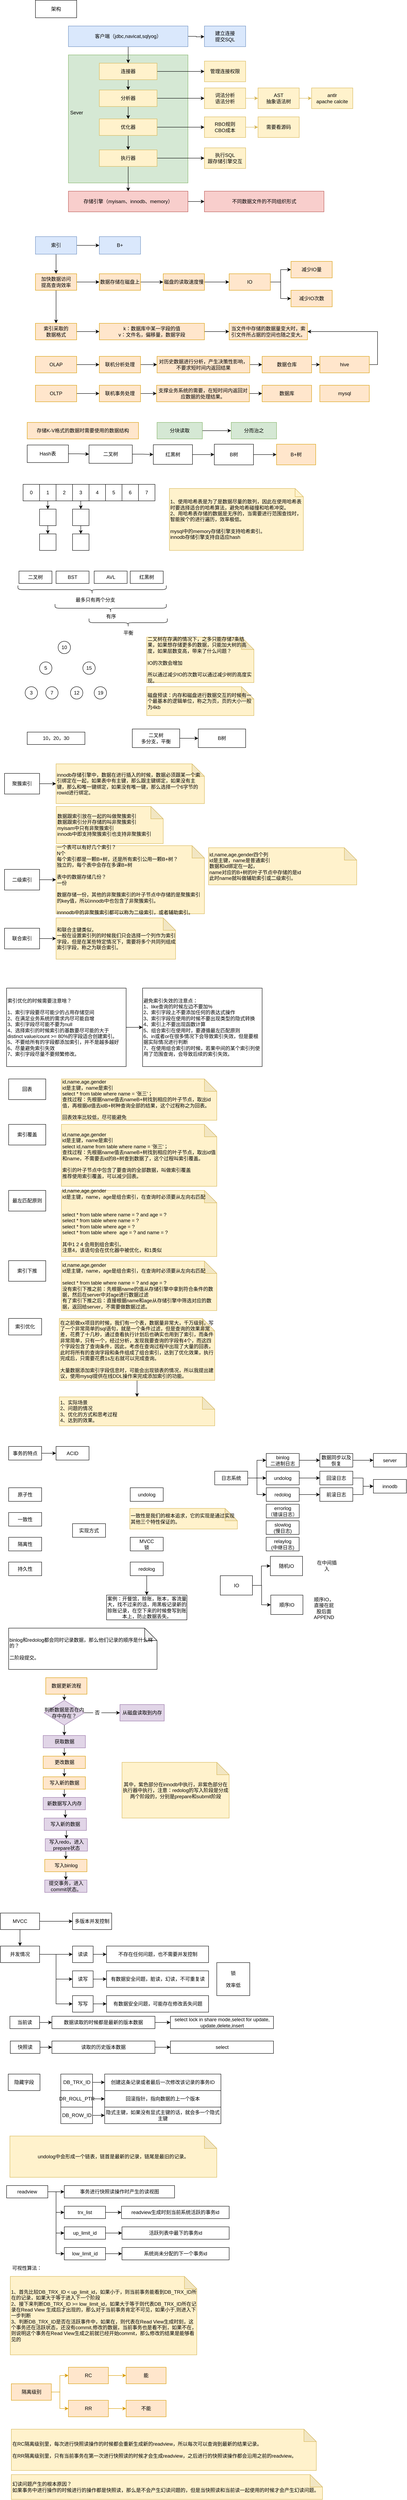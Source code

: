 <mxfile version="15.9.1" type="github">
  <diagram id="OpyJrDc4fvvLP0obKVdv" name="Page-1">
    <mxGraphModel dx="886" dy="465" grid="1" gridSize="10" guides="1" tooltips="1" connect="1" arrows="1" fold="1" page="1" pageScale="1" pageWidth="827" pageHeight="1169" math="0" shadow="0">
      <root>
        <mxCell id="0" />
        <mxCell id="1" parent="0" />
        <mxCell id="U8OIcOFTnT2fodf6uhqW-4" value="" style="whiteSpace=wrap;html=1;shadow=0;fillColor=#d5e8d4;strokeColor=#82b366;rounded=0;" parent="1" vertex="1">
          <mxGeometry x="170" y="160" width="290" height="310" as="geometry" />
        </mxCell>
        <mxCell id="U8OIcOFTnT2fodf6uhqW-2" value="架构" style="whiteSpace=wrap;html=1;shadow=0;rounded=0;" parent="1" vertex="1">
          <mxGeometry x="90" y="27.5" width="100" height="42.5" as="geometry" />
        </mxCell>
        <mxCell id="U8OIcOFTnT2fodf6uhqW-15" style="edgeStyle=orthogonalEdgeStyle;orthogonalLoop=1;jettySize=auto;html=1;entryX=0.5;entryY=0;entryDx=0;entryDy=0;rounded=0;" parent="1" source="U8OIcOFTnT2fodf6uhqW-3" target="U8OIcOFTnT2fodf6uhqW-5" edge="1">
          <mxGeometry relative="1" as="geometry" />
        </mxCell>
        <mxCell id="U8OIcOFTnT2fodf6uhqW-20" style="edgeStyle=orthogonalEdgeStyle;orthogonalLoop=1;jettySize=auto;html=1;exitX=1;exitY=0.5;exitDx=0;exitDy=0;rounded=0;" parent="1" source="U8OIcOFTnT2fodf6uhqW-3" edge="1">
          <mxGeometry relative="1" as="geometry">
            <mxPoint x="500" y="115.714" as="targetPoint" />
          </mxGeometry>
        </mxCell>
        <mxCell id="U8OIcOFTnT2fodf6uhqW-3" value="客户端（jdbc,navicat,sqlyog）" style="whiteSpace=wrap;html=1;shadow=0;fillColor=#dae8fc;strokeColor=#6c8ebf;rounded=0;" parent="1" vertex="1">
          <mxGeometry x="170" y="90" width="290" height="50" as="geometry" />
        </mxCell>
        <mxCell id="U8OIcOFTnT2fodf6uhqW-7" style="edgeStyle=orthogonalEdgeStyle;orthogonalLoop=1;jettySize=auto;html=1;exitX=1;exitY=0.5;exitDx=0;exitDy=0;entryX=0;entryY=0.5;entryDx=0;entryDy=0;rounded=0;" parent="1" source="U8OIcOFTnT2fodf6uhqW-5" target="U8OIcOFTnT2fodf6uhqW-25" edge="1">
          <mxGeometry relative="1" as="geometry">
            <mxPoint x="500" y="210" as="targetPoint" />
          </mxGeometry>
        </mxCell>
        <mxCell id="U8OIcOFTnT2fodf6uhqW-17" style="edgeStyle=orthogonalEdgeStyle;orthogonalLoop=1;jettySize=auto;html=1;exitX=0.5;exitY=1;exitDx=0;exitDy=0;entryX=0.5;entryY=0;entryDx=0;entryDy=0;rounded=0;" parent="1" source="U8OIcOFTnT2fodf6uhqW-5" target="U8OIcOFTnT2fodf6uhqW-9" edge="1">
          <mxGeometry relative="1" as="geometry" />
        </mxCell>
        <mxCell id="U8OIcOFTnT2fodf6uhqW-5" value="连接器" style="whiteSpace=wrap;html=1;shadow=0;fillColor=#fff2cc;strokeColor=#d6b656;rounded=0;" parent="1" vertex="1">
          <mxGeometry x="245" y="180" width="140" height="40" as="geometry" />
        </mxCell>
        <mxCell id="U8OIcOFTnT2fodf6uhqW-8" style="edgeStyle=orthogonalEdgeStyle;orthogonalLoop=1;jettySize=auto;html=1;exitX=0.5;exitY=1;exitDx=0;exitDy=0;rounded=0;" parent="1" source="U8OIcOFTnT2fodf6uhqW-5" target="U8OIcOFTnT2fodf6uhqW-5" edge="1">
          <mxGeometry relative="1" as="geometry" />
        </mxCell>
        <mxCell id="U8OIcOFTnT2fodf6uhqW-18" style="edgeStyle=orthogonalEdgeStyle;orthogonalLoop=1;jettySize=auto;html=1;exitX=1;exitY=0.5;exitDx=0;exitDy=0;entryX=0;entryY=0.5;entryDx=0;entryDy=0;rounded=0;" parent="1" source="U8OIcOFTnT2fodf6uhqW-9" target="U8OIcOFTnT2fodf6uhqW-26" edge="1">
          <mxGeometry relative="1" as="geometry">
            <mxPoint x="500" y="290.0" as="targetPoint" />
          </mxGeometry>
        </mxCell>
        <mxCell id="U8OIcOFTnT2fodf6uhqW-24" style="edgeStyle=orthogonalEdgeStyle;orthogonalLoop=1;jettySize=auto;html=1;exitX=0.5;exitY=1;exitDx=0;exitDy=0;entryX=0.5;entryY=0;entryDx=0;entryDy=0;rounded=0;" parent="1" source="U8OIcOFTnT2fodf6uhqW-9" target="U8OIcOFTnT2fodf6uhqW-22" edge="1">
          <mxGeometry relative="1" as="geometry" />
        </mxCell>
        <mxCell id="U8OIcOFTnT2fodf6uhqW-9" value="分析器" style="whiteSpace=wrap;html=1;shadow=0;fillColor=#fff2cc;strokeColor=#d6b656;rounded=0;" parent="1" vertex="1">
          <mxGeometry x="245" y="245" width="140" height="40" as="geometry" />
        </mxCell>
        <mxCell id="U8OIcOFTnT2fodf6uhqW-16" style="edgeStyle=orthogonalEdgeStyle;orthogonalLoop=1;jettySize=auto;html=1;exitX=0.5;exitY=1;exitDx=0;exitDy=0;rounded=0;" parent="1" source="U8OIcOFTnT2fodf6uhqW-9" target="U8OIcOFTnT2fodf6uhqW-9" edge="1">
          <mxGeometry relative="1" as="geometry" />
        </mxCell>
        <mxCell id="U8OIcOFTnT2fodf6uhqW-21" value="建立连接&lt;br&gt;提交SQL" style="whiteSpace=wrap;html=1;shadow=0;fillColor=#dae8fc;strokeColor=#6c8ebf;rounded=0;" parent="1" vertex="1">
          <mxGeometry x="500" y="90" width="100" height="50" as="geometry" />
        </mxCell>
        <mxCell id="U8OIcOFTnT2fodf6uhqW-34" style="edgeStyle=orthogonalEdgeStyle;orthogonalLoop=1;jettySize=auto;html=1;exitX=1;exitY=0.5;exitDx=0;exitDy=0;entryX=0;entryY=0.5;entryDx=0;entryDy=0;rounded=0;" parent="1" source="U8OIcOFTnT2fodf6uhqW-22" target="U8OIcOFTnT2fodf6uhqW-33" edge="1">
          <mxGeometry relative="1" as="geometry" />
        </mxCell>
        <mxCell id="U8OIcOFTnT2fodf6uhqW-38" style="edgeStyle=orthogonalEdgeStyle;orthogonalLoop=1;jettySize=auto;html=1;exitX=0.5;exitY=1;exitDx=0;exitDy=0;entryX=0.5;entryY=0;entryDx=0;entryDy=0;rounded=0;" parent="1" source="U8OIcOFTnT2fodf6uhqW-22" target="U8OIcOFTnT2fodf6uhqW-37" edge="1">
          <mxGeometry relative="1" as="geometry" />
        </mxCell>
        <mxCell id="U8OIcOFTnT2fodf6uhqW-22" value="优化器" style="whiteSpace=wrap;html=1;shadow=0;fillColor=#fff2cc;strokeColor=#d6b656;rounded=0;" parent="1" vertex="1">
          <mxGeometry x="245" y="315" width="140" height="40" as="geometry" />
        </mxCell>
        <mxCell id="U8OIcOFTnT2fodf6uhqW-25" value="管理连接权限" style="whiteSpace=wrap;html=1;shadow=0;fillColor=#fff2cc;strokeColor=#d6b656;rounded=0;" parent="1" vertex="1">
          <mxGeometry x="500" y="175" width="100" height="50" as="geometry" />
        </mxCell>
        <mxCell id="U8OIcOFTnT2fodf6uhqW-30" style="edgeStyle=orthogonalEdgeStyle;orthogonalLoop=1;jettySize=auto;html=1;exitX=1;exitY=0.5;exitDx=0;exitDy=0;entryX=0;entryY=0.5;entryDx=0;entryDy=0;fillColor=#fff2cc;strokeColor=#d6b656;rounded=0;" parent="1" source="U8OIcOFTnT2fodf6uhqW-26" target="U8OIcOFTnT2fodf6uhqW-29" edge="1">
          <mxGeometry relative="1" as="geometry" />
        </mxCell>
        <mxCell id="U8OIcOFTnT2fodf6uhqW-26" value="词法分析&lt;br&gt;语法分析" style="whiteSpace=wrap;html=1;shadow=0;fillColor=#fff2cc;strokeColor=#d6b656;rounded=0;" parent="1" vertex="1">
          <mxGeometry x="500" y="240" width="100" height="50" as="geometry" />
        </mxCell>
        <mxCell id="U8OIcOFTnT2fodf6uhqW-27" value="Sever" style="text;html=1;strokeColor=none;fillColor=none;align=center;verticalAlign=middle;whiteSpace=wrap;shadow=0;rounded=0;" parent="1" vertex="1">
          <mxGeometry x="160" y="285" width="60" height="30" as="geometry" />
        </mxCell>
        <mxCell id="U8OIcOFTnT2fodf6uhqW-32" style="edgeStyle=orthogonalEdgeStyle;orthogonalLoop=1;jettySize=auto;html=1;exitX=1;exitY=0.5;exitDx=0;exitDy=0;entryX=0;entryY=0.5;entryDx=0;entryDy=0;fillColor=#fff2cc;strokeColor=#d6b656;rounded=0;" parent="1" source="U8OIcOFTnT2fodf6uhqW-29" target="U8OIcOFTnT2fodf6uhqW-31" edge="1">
          <mxGeometry relative="1" as="geometry" />
        </mxCell>
        <mxCell id="U8OIcOFTnT2fodf6uhqW-29" value="AST&lt;br&gt;抽象语法树" style="whiteSpace=wrap;html=1;shadow=0;fillColor=#fff2cc;strokeColor=#d6b656;rounded=0;" parent="1" vertex="1">
          <mxGeometry x="630" y="240" width="100" height="50" as="geometry" />
        </mxCell>
        <mxCell id="U8OIcOFTnT2fodf6uhqW-31" value="antlr&lt;br&gt;apache calcite" style="whiteSpace=wrap;html=1;shadow=0;fillColor=#fff2cc;strokeColor=#d6b656;rounded=0;" parent="1" vertex="1">
          <mxGeometry x="760" y="240" width="100" height="50" as="geometry" />
        </mxCell>
        <mxCell id="U8OIcOFTnT2fodf6uhqW-36" style="edgeStyle=orthogonalEdgeStyle;orthogonalLoop=1;jettySize=auto;html=1;exitX=1;exitY=0.5;exitDx=0;exitDy=0;entryX=0;entryY=0.5;entryDx=0;entryDy=0;fillColor=#fff2cc;strokeColor=#d6b656;rounded=0;" parent="1" source="U8OIcOFTnT2fodf6uhqW-33" target="U8OIcOFTnT2fodf6uhqW-35" edge="1">
          <mxGeometry relative="1" as="geometry" />
        </mxCell>
        <mxCell id="U8OIcOFTnT2fodf6uhqW-33" value="RBO规则&lt;br&gt;CBO成本" style="whiteSpace=wrap;html=1;shadow=0;fillColor=#fff2cc;strokeColor=#d6b656;rounded=0;" parent="1" vertex="1">
          <mxGeometry x="500" y="310" width="100" height="50" as="geometry" />
        </mxCell>
        <mxCell id="U8OIcOFTnT2fodf6uhqW-35" value="需要看源码" style="whiteSpace=wrap;html=1;shadow=0;fillColor=#fff2cc;strokeColor=#d6b656;rounded=0;" parent="1" vertex="1">
          <mxGeometry x="630" y="310" width="100" height="50" as="geometry" />
        </mxCell>
        <mxCell id="U8OIcOFTnT2fodf6uhqW-40" style="edgeStyle=orthogonalEdgeStyle;orthogonalLoop=1;jettySize=auto;html=1;exitX=0.5;exitY=1;exitDx=0;exitDy=0;entryX=0.5;entryY=0;entryDx=0;entryDy=0;rounded=0;" parent="1" source="U8OIcOFTnT2fodf6uhqW-37" target="U8OIcOFTnT2fodf6uhqW-39" edge="1">
          <mxGeometry relative="1" as="geometry" />
        </mxCell>
        <mxCell id="U8OIcOFTnT2fodf6uhqW-42" style="edgeStyle=orthogonalEdgeStyle;orthogonalLoop=1;jettySize=auto;html=1;entryX=0;entryY=0.5;entryDx=0;entryDy=0;rounded=0;" parent="1" source="U8OIcOFTnT2fodf6uhqW-37" target="U8OIcOFTnT2fodf6uhqW-41" edge="1">
          <mxGeometry relative="1" as="geometry" />
        </mxCell>
        <mxCell id="U8OIcOFTnT2fodf6uhqW-37" value="执行器" style="whiteSpace=wrap;html=1;shadow=0;fillColor=#fff2cc;strokeColor=#d6b656;rounded=0;" parent="1" vertex="1">
          <mxGeometry x="245" y="390" width="140" height="40" as="geometry" />
        </mxCell>
        <mxCell id="U8OIcOFTnT2fodf6uhqW-44" style="edgeStyle=orthogonalEdgeStyle;orthogonalLoop=1;jettySize=auto;html=1;exitX=1;exitY=0.5;exitDx=0;exitDy=0;entryX=0;entryY=0.5;entryDx=0;entryDy=0;rounded=0;" parent="1" source="U8OIcOFTnT2fodf6uhqW-39" target="U8OIcOFTnT2fodf6uhqW-43" edge="1">
          <mxGeometry relative="1" as="geometry" />
        </mxCell>
        <mxCell id="U8OIcOFTnT2fodf6uhqW-39" value="存储引擎（myisam、innodb、memory）" style="whiteSpace=wrap;html=1;shadow=0;fillColor=#f8cecc;strokeColor=#b85450;rounded=0;" parent="1" vertex="1">
          <mxGeometry x="170" y="490" width="290" height="50" as="geometry" />
        </mxCell>
        <mxCell id="U8OIcOFTnT2fodf6uhqW-41" value="执行SQL&lt;br&gt;跟存储引擎交互" style="whiteSpace=wrap;html=1;shadow=0;fillColor=#fff2cc;strokeColor=#d6b656;rounded=0;" parent="1" vertex="1">
          <mxGeometry x="500" y="385" width="100" height="50" as="geometry" />
        </mxCell>
        <mxCell id="U8OIcOFTnT2fodf6uhqW-43" value="不同数据文件的不同组织形式" style="whiteSpace=wrap;html=1;shadow=0;fillColor=#f8cecc;strokeColor=#b85450;rounded=0;" parent="1" vertex="1">
          <mxGeometry x="500" y="490" width="290" height="50" as="geometry" />
        </mxCell>
        <mxCell id="U8OIcOFTnT2fodf6uhqW-49" style="edgeStyle=orthogonalEdgeStyle;orthogonalLoop=1;jettySize=auto;html=1;entryX=0;entryY=0.5;entryDx=0;entryDy=0;rounded=0;" parent="1" source="U8OIcOFTnT2fodf6uhqW-46" target="U8OIcOFTnT2fodf6uhqW-48" edge="1">
          <mxGeometry relative="1" as="geometry" />
        </mxCell>
        <mxCell id="U8OIcOFTnT2fodf6uhqW-51" value="" style="edgeStyle=orthogonalEdgeStyle;orthogonalLoop=1;jettySize=auto;html=1;rounded=0;" parent="1" source="U8OIcOFTnT2fodf6uhqW-46" target="U8OIcOFTnT2fodf6uhqW-50" edge="1">
          <mxGeometry relative="1" as="geometry" />
        </mxCell>
        <mxCell id="U8OIcOFTnT2fodf6uhqW-46" value="索引" style="whiteSpace=wrap;html=1;shadow=0;fillColor=#dae8fc;strokeColor=#6c8ebf;rounded=0;" parent="1" vertex="1">
          <mxGeometry x="90" y="600" width="100" height="42.5" as="geometry" />
        </mxCell>
        <mxCell id="U8OIcOFTnT2fodf6uhqW-48" value="B+" style="whiteSpace=wrap;html=1;shadow=0;fillColor=#dae8fc;strokeColor=#6c8ebf;rounded=0;" parent="1" vertex="1">
          <mxGeometry x="245" y="600" width="100" height="42.5" as="geometry" />
        </mxCell>
        <mxCell id="U8OIcOFTnT2fodf6uhqW-54" style="edgeStyle=orthogonalEdgeStyle;orthogonalLoop=1;jettySize=auto;html=1;exitX=1;exitY=0.5;exitDx=0;exitDy=0;entryX=0;entryY=0.5;entryDx=0;entryDy=0;rounded=0;" parent="1" source="U8OIcOFTnT2fodf6uhqW-50" target="U8OIcOFTnT2fodf6uhqW-52" edge="1">
          <mxGeometry relative="1" as="geometry" />
        </mxCell>
        <mxCell id="U8OIcOFTnT2fodf6uhqW-50" value="加快数据访问&lt;br&gt;提高查询效率" style="whiteSpace=wrap;html=1;shadow=0;rounded=0;" parent="1" vertex="1">
          <mxGeometry x="90" y="690" width="100" height="40" as="geometry" />
        </mxCell>
        <mxCell id="U8OIcOFTnT2fodf6uhqW-55" style="edgeStyle=orthogonalEdgeStyle;orthogonalLoop=1;jettySize=auto;html=1;exitX=1;exitY=0.5;exitDx=0;exitDy=0;entryX=0;entryY=0.5;entryDx=0;entryDy=0;rounded=0;" parent="1" source="U8OIcOFTnT2fodf6uhqW-52" target="U8OIcOFTnT2fodf6uhqW-53" edge="1">
          <mxGeometry relative="1" as="geometry" />
        </mxCell>
        <mxCell id="U8OIcOFTnT2fodf6uhqW-52" value="数据存储在磁盘上" style="whiteSpace=wrap;html=1;shadow=0;fillColor=#ffe6cc;strokeColor=#d79b00;rounded=0;" parent="1" vertex="1">
          <mxGeometry x="245" y="690" width="100" height="40" as="geometry" />
        </mxCell>
        <mxCell id="U8OIcOFTnT2fodf6uhqW-57" style="edgeStyle=orthogonalEdgeStyle;orthogonalLoop=1;jettySize=auto;html=1;exitX=1;exitY=0.5;exitDx=0;exitDy=0;entryX=0;entryY=0.5;entryDx=0;entryDy=0;rounded=0;" parent="1" source="U8OIcOFTnT2fodf6uhqW-53" target="U8OIcOFTnT2fodf6uhqW-56" edge="1">
          <mxGeometry relative="1" as="geometry" />
        </mxCell>
        <mxCell id="U8OIcOFTnT2fodf6uhqW-53" value="磁盘的读取速度慢" style="whiteSpace=wrap;html=1;shadow=0;fillColor=#ffe6cc;strokeColor=#d79b00;rounded=0;" parent="1" vertex="1">
          <mxGeometry x="400" y="690" width="100" height="40" as="geometry" />
        </mxCell>
        <mxCell id="U8OIcOFTnT2fodf6uhqW-60" style="edgeStyle=orthogonalEdgeStyle;orthogonalLoop=1;jettySize=auto;html=1;exitX=1;exitY=0.5;exitDx=0;exitDy=0;entryX=0;entryY=0.5;entryDx=0;entryDy=0;rounded=0;" parent="1" source="U8OIcOFTnT2fodf6uhqW-56" target="U8OIcOFTnT2fodf6uhqW-58" edge="1">
          <mxGeometry relative="1" as="geometry">
            <mxPoint x="710" y="660" as="targetPoint" />
          </mxGeometry>
        </mxCell>
        <mxCell id="U8OIcOFTnT2fodf6uhqW-61" style="edgeStyle=orthogonalEdgeStyle;orthogonalLoop=1;jettySize=auto;html=1;exitX=1;exitY=0.5;exitDx=0;exitDy=0;entryX=0;entryY=0.5;entryDx=0;entryDy=0;rounded=0;" parent="1" source="U8OIcOFTnT2fodf6uhqW-56" target="U8OIcOFTnT2fodf6uhqW-59" edge="1">
          <mxGeometry relative="1" as="geometry" />
        </mxCell>
        <mxCell id="U8OIcOFTnT2fodf6uhqW-56" value="IO" style="whiteSpace=wrap;html=1;shadow=0;fillColor=#ffe6cc;strokeColor=#d79b00;rounded=0;" parent="1" vertex="1">
          <mxGeometry x="560" y="690" width="100" height="40" as="geometry" />
        </mxCell>
        <mxCell id="U8OIcOFTnT2fodf6uhqW-58" value="减少IO量" style="whiteSpace=wrap;html=1;shadow=0;fillColor=#ffe6cc;strokeColor=#d79b00;rounded=0;" parent="1" vertex="1">
          <mxGeometry x="710" y="660" width="100" height="40" as="geometry" />
        </mxCell>
        <mxCell id="U8OIcOFTnT2fodf6uhqW-59" value="减少IO次数" style="whiteSpace=wrap;html=1;shadow=0;fillColor=#ffe6cc;strokeColor=#d79b00;rounded=0;" parent="1" vertex="1">
          <mxGeometry x="710" y="730" width="100" height="40" as="geometry" />
        </mxCell>
        <mxCell id="U8OIcOFTnT2fodf6uhqW-78" value="" style="edgeStyle=orthogonalEdgeStyle;orthogonalLoop=1;jettySize=auto;html=1;rounded=0;" parent="1" source="U8OIcOFTnT2fodf6uhqW-62" target="U8OIcOFTnT2fodf6uhqW-77" edge="1">
          <mxGeometry relative="1" as="geometry" />
        </mxCell>
        <mxCell id="U8OIcOFTnT2fodf6uhqW-62" value="加快数据访问&lt;br&gt;提高查询效率" style="whiteSpace=wrap;html=1;shadow=0;fillColor=#ffe6cc;strokeColor=#d79b00;rounded=0;" parent="1" vertex="1">
          <mxGeometry x="90" y="690" width="100" height="40" as="geometry" />
        </mxCell>
        <mxCell id="U8OIcOFTnT2fodf6uhqW-65" value="" style="edgeStyle=orthogonalEdgeStyle;orthogonalLoop=1;jettySize=auto;html=1;rounded=0;" parent="1" source="U8OIcOFTnT2fodf6uhqW-63" target="U8OIcOFTnT2fodf6uhqW-64" edge="1">
          <mxGeometry relative="1" as="geometry" />
        </mxCell>
        <mxCell id="U8OIcOFTnT2fodf6uhqW-63" value="Hash表" style="whiteSpace=wrap;html=1;shadow=0;rounded=0;" parent="1" vertex="1">
          <mxGeometry x="70" y="1104.7" width="100" height="42.5" as="geometry" />
        </mxCell>
        <mxCell id="U8OIcOFTnT2fodf6uhqW-103" style="edgeStyle=orthogonalEdgeStyle;orthogonalLoop=1;jettySize=auto;html=1;exitX=1;exitY=0.5;exitDx=0;exitDy=0;entryX=0;entryY=0.5;entryDx=0;entryDy=0;rounded=0;" parent="1" source="U8OIcOFTnT2fodf6uhqW-64" target="U8OIcOFTnT2fodf6uhqW-70" edge="1">
          <mxGeometry relative="1" as="geometry" />
        </mxCell>
        <mxCell id="U8OIcOFTnT2fodf6uhqW-64" value="二叉树" style="whiteSpace=wrap;html=1;shadow=0;rounded=0;" parent="1" vertex="1">
          <mxGeometry x="220" y="1104.7" width="105" height="44.37" as="geometry" />
        </mxCell>
        <mxCell id="U8OIcOFTnT2fodf6uhqW-73" value="" style="edgeStyle=orthogonalEdgeStyle;orthogonalLoop=1;jettySize=auto;html=1;rounded=0;" parent="1" source="U8OIcOFTnT2fodf6uhqW-70" target="U8OIcOFTnT2fodf6uhqW-72" edge="1">
          <mxGeometry relative="1" as="geometry" />
        </mxCell>
        <mxCell id="U8OIcOFTnT2fodf6uhqW-70" value="红黑树" style="whiteSpace=wrap;html=1;shadow=0;rounded=0;" parent="1" vertex="1">
          <mxGeometry x="376" y="1104.08" width="95" height="47.5" as="geometry" />
        </mxCell>
        <mxCell id="U8OIcOFTnT2fodf6uhqW-75" value="" style="edgeStyle=orthogonalEdgeStyle;orthogonalLoop=1;jettySize=auto;html=1;rounded=0;" parent="1" source="U8OIcOFTnT2fodf6uhqW-72" target="U8OIcOFTnT2fodf6uhqW-74" edge="1">
          <mxGeometry relative="1" as="geometry" />
        </mxCell>
        <mxCell id="U8OIcOFTnT2fodf6uhqW-72" value="B树" style="whiteSpace=wrap;html=1;shadow=0;rounded=0;" parent="1" vertex="1">
          <mxGeometry x="524" y="1102.83" width="95" height="50.01" as="geometry" />
        </mxCell>
        <mxCell id="U8OIcOFTnT2fodf6uhqW-74" value="B+树" style="whiteSpace=wrap;html=1;shadow=0;fillColor=#ffe6cc;strokeColor=#d79b00;rounded=0;" parent="1" vertex="1">
          <mxGeometry x="675" y="1102.83" width="95" height="50.01" as="geometry" />
        </mxCell>
        <mxCell id="U8OIcOFTnT2fodf6uhqW-80" value="" style="edgeStyle=orthogonalEdgeStyle;orthogonalLoop=1;jettySize=auto;html=1;rounded=0;" parent="1" source="U8OIcOFTnT2fodf6uhqW-77" target="U8OIcOFTnT2fodf6uhqW-79" edge="1">
          <mxGeometry relative="1" as="geometry" />
        </mxCell>
        <mxCell id="U8OIcOFTnT2fodf6uhqW-77" value="索引采取的&lt;br&gt;数据格式" style="whiteSpace=wrap;html=1;shadow=0;fillColor=#ffe6cc;strokeColor=#d79b00;rounded=0;" parent="1" vertex="1">
          <mxGeometry x="90" y="810" width="100" height="40" as="geometry" />
        </mxCell>
        <mxCell id="U8OIcOFTnT2fodf6uhqW-82" value="" style="edgeStyle=orthogonalEdgeStyle;orthogonalLoop=1;jettySize=auto;html=1;rounded=0;" parent="1" source="U8OIcOFTnT2fodf6uhqW-79" target="U8OIcOFTnT2fodf6uhqW-81" edge="1">
          <mxGeometry relative="1" as="geometry" />
        </mxCell>
        <mxCell id="U8OIcOFTnT2fodf6uhqW-79" value="k：数据库中某一字段的值&lt;br&gt;v：文件名，偏移量，数据字段" style="whiteSpace=wrap;html=1;shadow=0;fillColor=#ffe6cc;strokeColor=#d79b00;rounded=0;" parent="1" vertex="1">
          <mxGeometry x="245" y="810" width="255" height="40" as="geometry" />
        </mxCell>
        <mxCell id="U8OIcOFTnT2fodf6uhqW-81" value="当文件中存储的数据量变大时，索引文件所占据的空间也随之变大。" style="whiteSpace=wrap;html=1;shadow=0;fillColor=#ffe6cc;strokeColor=#d79b00;rounded=0;" parent="1" vertex="1">
          <mxGeometry x="560" y="810" width="190" height="40" as="geometry" />
        </mxCell>
        <mxCell id="U8OIcOFTnT2fodf6uhqW-94" style="edgeStyle=orthogonalEdgeStyle;orthogonalLoop=1;jettySize=auto;html=1;exitX=1;exitY=0.5;exitDx=0;exitDy=0;entryX=0;entryY=0.5;entryDx=0;entryDy=0;rounded=0;" parent="1" source="U8OIcOFTnT2fodf6uhqW-84" target="U8OIcOFTnT2fodf6uhqW-87" edge="1">
          <mxGeometry relative="1" as="geometry" />
        </mxCell>
        <mxCell id="U8OIcOFTnT2fodf6uhqW-84" value="OLAP" style="whiteSpace=wrap;html=1;shadow=0;fillColor=#ffe6cc;strokeColor=#d79b00;rounded=0;" parent="1" vertex="1">
          <mxGeometry x="90" y="890" width="100" height="40" as="geometry" />
        </mxCell>
        <mxCell id="U8OIcOFTnT2fodf6uhqW-96" style="edgeStyle=orthogonalEdgeStyle;orthogonalLoop=1;jettySize=auto;html=1;exitX=1;exitY=0.5;exitDx=0;exitDy=0;entryX=0;entryY=0.5;entryDx=0;entryDy=0;rounded=0;" parent="1" source="U8OIcOFTnT2fodf6uhqW-85" target="U8OIcOFTnT2fodf6uhqW-88" edge="1">
          <mxGeometry relative="1" as="geometry" />
        </mxCell>
        <mxCell id="U8OIcOFTnT2fodf6uhqW-85" value="OLTP" style="whiteSpace=wrap;html=1;shadow=0;fillColor=#ffe6cc;strokeColor=#d79b00;rounded=0;" parent="1" vertex="1">
          <mxGeometry x="90" y="960" width="100" height="40" as="geometry" />
        </mxCell>
        <mxCell id="U8OIcOFTnT2fodf6uhqW-95" style="edgeStyle=orthogonalEdgeStyle;orthogonalLoop=1;jettySize=auto;html=1;exitX=1;exitY=0.5;exitDx=0;exitDy=0;entryX=0;entryY=0.5;entryDx=0;entryDy=0;rounded=0;" parent="1" source="U8OIcOFTnT2fodf6uhqW-87" target="U8OIcOFTnT2fodf6uhqW-89" edge="1">
          <mxGeometry relative="1" as="geometry" />
        </mxCell>
        <mxCell id="U8OIcOFTnT2fodf6uhqW-87" value="联机分析处理" style="whiteSpace=wrap;html=1;shadow=0;fillColor=#ffe6cc;strokeColor=#d79b00;rounded=0;" parent="1" vertex="1">
          <mxGeometry x="245" y="890" width="100" height="40" as="geometry" />
        </mxCell>
        <mxCell id="U8OIcOFTnT2fodf6uhqW-97" style="edgeStyle=orthogonalEdgeStyle;orthogonalLoop=1;jettySize=auto;html=1;exitX=1;exitY=0.5;exitDx=0;exitDy=0;entryX=0;entryY=0.5;entryDx=0;entryDy=0;rounded=0;" parent="1" source="U8OIcOFTnT2fodf6uhqW-88" target="U8OIcOFTnT2fodf6uhqW-93" edge="1">
          <mxGeometry relative="1" as="geometry" />
        </mxCell>
        <mxCell id="U8OIcOFTnT2fodf6uhqW-88" value="联机事务处理" style="whiteSpace=wrap;html=1;shadow=0;fillColor=#ffe6cc;strokeColor=#d79b00;rounded=0;" parent="1" vertex="1">
          <mxGeometry x="245" y="960" width="100" height="40" as="geometry" />
        </mxCell>
        <mxCell id="U8OIcOFTnT2fodf6uhqW-91" value="" style="edgeStyle=orthogonalEdgeStyle;orthogonalLoop=1;jettySize=auto;html=1;rounded=0;" parent="1" source="U8OIcOFTnT2fodf6uhqW-89" target="U8OIcOFTnT2fodf6uhqW-90" edge="1">
          <mxGeometry relative="1" as="geometry" />
        </mxCell>
        <mxCell id="U8OIcOFTnT2fodf6uhqW-89" value="对历史数据进行分析，产生决策性影响，不要求短时间内返回结果" style="whiteSpace=wrap;html=1;shadow=0;fillColor=#ffe6cc;strokeColor=#d79b00;rounded=0;" parent="1" vertex="1">
          <mxGeometry x="385" y="890" width="225" height="40" as="geometry" />
        </mxCell>
        <mxCell id="U8OIcOFTnT2fodf6uhqW-100" value="" style="edgeStyle=orthogonalEdgeStyle;orthogonalLoop=1;jettySize=auto;html=1;rounded=0;" parent="1" source="U8OIcOFTnT2fodf6uhqW-90" target="U8OIcOFTnT2fodf6uhqW-99" edge="1">
          <mxGeometry relative="1" as="geometry" />
        </mxCell>
        <mxCell id="U8OIcOFTnT2fodf6uhqW-90" value="数据仓库" style="whiteSpace=wrap;html=1;shadow=0;fillColor=#ffe6cc;strokeColor=#d79b00;rounded=0;" parent="1" vertex="1">
          <mxGeometry x="640" y="890" width="120" height="40" as="geometry" />
        </mxCell>
        <mxCell id="U8OIcOFTnT2fodf6uhqW-92" value="数据库" style="whiteSpace=wrap;html=1;shadow=0;fillColor=#ffe6cc;strokeColor=#d79b00;rounded=0;" parent="1" vertex="1">
          <mxGeometry x="640" y="960" width="120" height="40" as="geometry" />
        </mxCell>
        <mxCell id="U8OIcOFTnT2fodf6uhqW-98" style="edgeStyle=orthogonalEdgeStyle;orthogonalLoop=1;jettySize=auto;html=1;exitX=1;exitY=0.5;exitDx=0;exitDy=0;entryX=0;entryY=0.5;entryDx=0;entryDy=0;rounded=0;" parent="1" source="U8OIcOFTnT2fodf6uhqW-93" target="U8OIcOFTnT2fodf6uhqW-92" edge="1">
          <mxGeometry relative="1" as="geometry" />
        </mxCell>
        <mxCell id="U8OIcOFTnT2fodf6uhqW-93" value="支撑业务系统的需要，在短时间内返回对应数据的处理结果。" style="whiteSpace=wrap;html=1;shadow=0;fillColor=#ffe6cc;strokeColor=#d79b00;rounded=0;" parent="1" vertex="1">
          <mxGeometry x="384" y="960" width="225" height="40" as="geometry" />
        </mxCell>
        <mxCell id="U8OIcOFTnT2fodf6uhqW-102" style="edgeStyle=orthogonalEdgeStyle;orthogonalLoop=1;jettySize=auto;html=1;entryX=1;entryY=0.5;entryDx=0;entryDy=0;rounded=0;" parent="1" source="U8OIcOFTnT2fodf6uhqW-99" target="U8OIcOFTnT2fodf6uhqW-81" edge="1">
          <mxGeometry relative="1" as="geometry">
            <Array as="points">
              <mxPoint x="920" y="910" />
              <mxPoint x="920" y="830" />
            </Array>
          </mxGeometry>
        </mxCell>
        <mxCell id="U8OIcOFTnT2fodf6uhqW-99" value="hive" style="whiteSpace=wrap;html=1;shadow=0;fillColor=#ffe6cc;strokeColor=#d79b00;rounded=0;" parent="1" vertex="1">
          <mxGeometry x="780" y="890" width="120" height="40" as="geometry" />
        </mxCell>
        <mxCell id="U8OIcOFTnT2fodf6uhqW-101" value="mysql" style="whiteSpace=wrap;html=1;shadow=0;fillColor=#ffe6cc;strokeColor=#d79b00;rounded=0;" parent="1" vertex="1">
          <mxGeometry x="780" y="960" width="120" height="40" as="geometry" />
        </mxCell>
        <mxCell id="U8OIcOFTnT2fodf6uhqW-104" value="存储K-V格式的数据时需要使用的数据结构" style="whiteSpace=wrap;html=1;shadow=0;fillColor=#ffe6cc;strokeColor=#d79b00;rounded=0;" parent="1" vertex="1">
          <mxGeometry x="70" y="1050" width="270" height="40" as="geometry" />
        </mxCell>
        <mxCell id="U8OIcOFTnT2fodf6uhqW-109" value="" style="edgeStyle=orthogonalEdgeStyle;orthogonalLoop=1;jettySize=auto;html=1;rounded=0;" parent="1" source="U8OIcOFTnT2fodf6uhqW-106" target="U8OIcOFTnT2fodf6uhqW-108" edge="1">
          <mxGeometry relative="1" as="geometry" />
        </mxCell>
        <mxCell id="U8OIcOFTnT2fodf6uhqW-106" value="分块读取" style="whiteSpace=wrap;html=1;shadow=0;strokeColor=#82b366;fillColor=#d5e8d4;rounded=0;" parent="1" vertex="1">
          <mxGeometry x="385" y="1050" width="110" height="40" as="geometry" />
        </mxCell>
        <mxCell id="U8OIcOFTnT2fodf6uhqW-108" value="分而治之" style="whiteSpace=wrap;html=1;shadow=0;strokeColor=#82b366;fillColor=#d5e8d4;rounded=0;" parent="1" vertex="1">
          <mxGeometry x="565" y="1050" width="110" height="40" as="geometry" />
        </mxCell>
        <mxCell id="U8OIcOFTnT2fodf6uhqW-130" value="0" style="whiteSpace=wrap;html=1;aspect=fixed;shadow=0;rounded=0;" parent="1" vertex="1">
          <mxGeometry x="60" y="1200" width="40" height="40" as="geometry" />
        </mxCell>
        <mxCell id="U8OIcOFTnT2fodf6uhqW-140" value="" style="edgeStyle=orthogonalEdgeStyle;orthogonalLoop=1;jettySize=auto;html=1;rounded=0;" parent="1" source="U8OIcOFTnT2fodf6uhqW-131" target="U8OIcOFTnT2fodf6uhqW-139" edge="1">
          <mxGeometry relative="1" as="geometry" />
        </mxCell>
        <mxCell id="U8OIcOFTnT2fodf6uhqW-131" value="1" style="whiteSpace=wrap;html=1;aspect=fixed;shadow=0;rounded=0;" parent="1" vertex="1">
          <mxGeometry x="100" y="1200" width="40" height="40" as="geometry" />
        </mxCell>
        <mxCell id="U8OIcOFTnT2fodf6uhqW-132" value="2" style="whiteSpace=wrap;html=1;aspect=fixed;shadow=0;rounded=0;" parent="1" vertex="1">
          <mxGeometry x="140" y="1200" width="40" height="40" as="geometry" />
        </mxCell>
        <mxCell id="U8OIcOFTnT2fodf6uhqW-144" value="" style="edgeStyle=orthogonalEdgeStyle;orthogonalLoop=1;jettySize=auto;html=1;rounded=0;" parent="1" source="U8OIcOFTnT2fodf6uhqW-133" target="U8OIcOFTnT2fodf6uhqW-143" edge="1">
          <mxGeometry relative="1" as="geometry" />
        </mxCell>
        <mxCell id="U8OIcOFTnT2fodf6uhqW-133" value="3" style="whiteSpace=wrap;html=1;aspect=fixed;shadow=0;rounded=0;" parent="1" vertex="1">
          <mxGeometry x="180" y="1200" width="40" height="40" as="geometry" />
        </mxCell>
        <mxCell id="U8OIcOFTnT2fodf6uhqW-134" value="4" style="whiteSpace=wrap;html=1;aspect=fixed;shadow=0;rounded=0;" parent="1" vertex="1">
          <mxGeometry x="220" y="1200" width="40" height="40" as="geometry" />
        </mxCell>
        <mxCell id="U8OIcOFTnT2fodf6uhqW-135" value="5" style="whiteSpace=wrap;html=1;aspect=fixed;shadow=0;rounded=0;" parent="1" vertex="1">
          <mxGeometry x="260" y="1200" width="40" height="40" as="geometry" />
        </mxCell>
        <mxCell id="U8OIcOFTnT2fodf6uhqW-136" value="6" style="whiteSpace=wrap;html=1;aspect=fixed;shadow=0;rounded=0;" parent="1" vertex="1">
          <mxGeometry x="300" y="1200" width="40" height="40" as="geometry" />
        </mxCell>
        <mxCell id="U8OIcOFTnT2fodf6uhqW-137" value="7" style="whiteSpace=wrap;html=1;aspect=fixed;shadow=0;rounded=0;" parent="1" vertex="1">
          <mxGeometry x="340" y="1200" width="40" height="40" as="geometry" />
        </mxCell>
        <mxCell id="U8OIcOFTnT2fodf6uhqW-142" value="" style="edgeStyle=orthogonalEdgeStyle;orthogonalLoop=1;jettySize=auto;html=1;rounded=0;" parent="1" source="U8OIcOFTnT2fodf6uhqW-139" target="U8OIcOFTnT2fodf6uhqW-141" edge="1">
          <mxGeometry relative="1" as="geometry" />
        </mxCell>
        <mxCell id="U8OIcOFTnT2fodf6uhqW-139" value="" style="whiteSpace=wrap;html=1;aspect=fixed;shadow=0;rounded=0;" parent="1" vertex="1">
          <mxGeometry x="100" y="1260" width="40" height="40" as="geometry" />
        </mxCell>
        <mxCell id="U8OIcOFTnT2fodf6uhqW-141" value="" style="whiteSpace=wrap;html=1;aspect=fixed;shadow=0;rounded=0;" parent="1" vertex="1">
          <mxGeometry x="100" y="1320" width="40" height="40" as="geometry" />
        </mxCell>
        <mxCell id="U8OIcOFTnT2fodf6uhqW-146" value="" style="edgeStyle=orthogonalEdgeStyle;orthogonalLoop=1;jettySize=auto;html=1;rounded=0;" parent="1" source="U8OIcOFTnT2fodf6uhqW-143" target="U8OIcOFTnT2fodf6uhqW-145" edge="1">
          <mxGeometry relative="1" as="geometry" />
        </mxCell>
        <mxCell id="U8OIcOFTnT2fodf6uhqW-143" value="" style="whiteSpace=wrap;html=1;aspect=fixed;shadow=0;rounded=0;" parent="1" vertex="1">
          <mxGeometry x="180" y="1260" width="40" height="40" as="geometry" />
        </mxCell>
        <mxCell id="U8OIcOFTnT2fodf6uhqW-145" value="" style="whiteSpace=wrap;html=1;aspect=fixed;shadow=0;rounded=0;" parent="1" vertex="1">
          <mxGeometry x="180" y="1320" width="40" height="40" as="geometry" />
        </mxCell>
        <mxCell id="0lPknf6-5O4Ox8qgiNsy-3" value="1、使用哈希表是为了是数据尽量的散列，因此在使用哈希表时要选择适合的哈希算法，避免哈希碰撞和哈希冲突。&lt;br&gt;2、用哈希表存储的数据是无序的，当需要进行范围查找时，智能挨个的进行遍历，效率极低。&lt;br&gt;&lt;br&gt;mysql中的memory存储引擎支持哈希索引。&lt;br&gt;innodb存储引擎支持自适应hash" style="shape=note;size=20;whiteSpace=wrap;html=1;fillColor=#fff2cc;strokeColor=#d6b656;align=left;" parent="1" vertex="1">
          <mxGeometry x="415" y="1210" width="325" height="150" as="geometry" />
        </mxCell>
        <mxCell id="0lPknf6-5O4Ox8qgiNsy-4" value="二叉树" style="rounded=0;whiteSpace=wrap;html=1;shadow=0;" parent="1" vertex="1">
          <mxGeometry x="50" y="1410" width="80" height="30" as="geometry" />
        </mxCell>
        <mxCell id="0lPknf6-5O4Ox8qgiNsy-5" value="BST" style="rounded=0;whiteSpace=wrap;html=1;shadow=0;" parent="1" vertex="1">
          <mxGeometry x="140" y="1410" width="80" height="30" as="geometry" />
        </mxCell>
        <mxCell id="0lPknf6-5O4Ox8qgiNsy-6" value="AVL" style="rounded=0;whiteSpace=wrap;html=1;shadow=0;" parent="1" vertex="1">
          <mxGeometry x="232.5" y="1410" width="80" height="30" as="geometry" />
        </mxCell>
        <mxCell id="0lPknf6-5O4Ox8qgiNsy-7" value="红黑树" style="rounded=0;whiteSpace=wrap;html=1;shadow=0;" parent="1" vertex="1">
          <mxGeometry x="320" y="1410" width="80" height="30" as="geometry" />
        </mxCell>
        <mxCell id="0lPknf6-5O4Ox8qgiNsy-10" value="" style="shape=curlyBracket;whiteSpace=wrap;html=1;rounded=1;rotation=-90;" parent="1" vertex="1">
          <mxGeometry x="217.5" y="1275" width="20" height="360" as="geometry" />
        </mxCell>
        <mxCell id="0lPknf6-5O4Ox8qgiNsy-11" value="最多只有两个分支" style="text;html=1;align=center;verticalAlign=middle;resizable=0;points=[];autosize=1;strokeColor=none;fillColor=none;" parent="1" vertex="1">
          <mxGeometry x="180" y="1470" width="110" height="20" as="geometry" />
        </mxCell>
        <mxCell id="0lPknf6-5O4Ox8qgiNsy-12" value="" style="shape=curlyBracket;whiteSpace=wrap;html=1;rounded=1;rotation=-90;" parent="1" vertex="1">
          <mxGeometry x="262.5" y="1365" width="20" height="270" as="geometry" />
        </mxCell>
        <mxCell id="0lPknf6-5O4Ox8qgiNsy-13" value="有序" style="text;html=1;align=center;verticalAlign=middle;resizable=0;points=[];autosize=1;strokeColor=none;fillColor=none;" parent="1" vertex="1">
          <mxGeometry x="252.5" y="1510" width="40" height="20" as="geometry" />
        </mxCell>
        <mxCell id="0lPknf6-5O4Ox8qgiNsy-14" value="" style="shape=curlyBracket;whiteSpace=wrap;html=1;rounded=1;rotation=-90;" parent="1" vertex="1">
          <mxGeometry x="305" y="1440" width="20" height="190" as="geometry" />
        </mxCell>
        <mxCell id="0lPknf6-5O4Ox8qgiNsy-15" value="平衡" style="text;html=1;align=center;verticalAlign=middle;resizable=0;points=[];autosize=1;strokeColor=none;fillColor=none;" parent="1" vertex="1">
          <mxGeometry x="295" y="1550" width="40" height="20" as="geometry" />
        </mxCell>
        <mxCell id="0lPknf6-5O4Ox8qgiNsy-18" value="10" style="ellipse;whiteSpace=wrap;html=1;aspect=fixed;" parent="1" vertex="1">
          <mxGeometry x="145" y="1580" width="30" height="30" as="geometry" />
        </mxCell>
        <mxCell id="0lPknf6-5O4Ox8qgiNsy-19" value="5" style="ellipse;whiteSpace=wrap;html=1;aspect=fixed;" parent="1" vertex="1">
          <mxGeometry x="100" y="1630" width="30" height="30" as="geometry" />
        </mxCell>
        <mxCell id="0lPknf6-5O4Ox8qgiNsy-20" value="15" style="ellipse;whiteSpace=wrap;html=1;aspect=fixed;" parent="1" vertex="1">
          <mxGeometry x="205" y="1630" width="30" height="30" as="geometry" />
        </mxCell>
        <mxCell id="0lPknf6-5O4Ox8qgiNsy-22" value="3" style="ellipse;whiteSpace=wrap;html=1;aspect=fixed;" parent="1" vertex="1">
          <mxGeometry x="65" y="1690" width="30" height="30" as="geometry" />
        </mxCell>
        <mxCell id="0lPknf6-5O4Ox8qgiNsy-23" value="7" style="ellipse;whiteSpace=wrap;html=1;aspect=fixed;" parent="1" vertex="1">
          <mxGeometry x="115" y="1690" width="30" height="30" as="geometry" />
        </mxCell>
        <mxCell id="0lPknf6-5O4Ox8qgiNsy-24" value="12" style="ellipse;whiteSpace=wrap;html=1;aspect=fixed;" parent="1" vertex="1">
          <mxGeometry x="175" y="1690" width="30" height="30" as="geometry" />
        </mxCell>
        <mxCell id="0lPknf6-5O4Ox8qgiNsy-25" value="19" style="ellipse;whiteSpace=wrap;html=1;aspect=fixed;" parent="1" vertex="1">
          <mxGeometry x="232.5" y="1690" width="30" height="30" as="geometry" />
        </mxCell>
        <mxCell id="0lPknf6-5O4Ox8qgiNsy-27" value="二叉树在存满的情况下，之多只能存储7条结果，如果想存储更多的数据，只能加大树的高度，如果层数变高，带来了什么问题？&lt;br&gt;&lt;br&gt;IO的次数会增加&lt;br&gt;&lt;br&gt;所以通过减少IO的次数可以通过减少树的高度实现。" style="shape=note;whiteSpace=wrap;html=1;backgroundOutline=1;darkOpacity=0.05;fillColor=#fff2cc;strokeColor=#d6b656;align=left;" parent="1" vertex="1">
          <mxGeometry x="360" y="1570" width="260" height="110" as="geometry" />
        </mxCell>
        <mxCell id="0lPknf6-5O4Ox8qgiNsy-28" value="磁盘预读：内存和磁盘进行数据交互的时候有一个最基本的逻辑单位，称之为页，页的大小一般为4kb" style="shape=note;whiteSpace=wrap;html=1;backgroundOutline=1;darkOpacity=0.05;fillColor=#fff2cc;strokeColor=#d6b656;align=left;" parent="1" vertex="1">
          <mxGeometry x="360" y="1690" width="260" height="70" as="geometry" />
        </mxCell>
        <mxCell id="0lPknf6-5O4Ox8qgiNsy-29" value="10，20，30" style="rounded=0;whiteSpace=wrap;html=1;" parent="1" vertex="1">
          <mxGeometry x="70" y="1800" width="140" height="30" as="geometry" />
        </mxCell>
        <mxCell id="0lPknf6-5O4Ox8qgiNsy-32" style="edgeStyle=orthogonalEdgeStyle;orthogonalLoop=1;jettySize=auto;html=1;entryX=0;entryY=0.5;entryDx=0;entryDy=0;" parent="1" source="0lPknf6-5O4Ox8qgiNsy-30" target="0lPknf6-5O4Ox8qgiNsy-31" edge="1">
          <mxGeometry relative="1" as="geometry" />
        </mxCell>
        <mxCell id="0lPknf6-5O4Ox8qgiNsy-30" value="二叉树&lt;br&gt;多分支，平衡" style="rounded=0;whiteSpace=wrap;html=1;" parent="1" vertex="1">
          <mxGeometry x="325" y="1792.5" width="115" height="45" as="geometry" />
        </mxCell>
        <mxCell id="0lPknf6-5O4Ox8qgiNsy-31" value="B树" style="rounded=0;whiteSpace=wrap;html=1;" parent="1" vertex="1">
          <mxGeometry x="485" y="1792.5" width="115" height="45" as="geometry" />
        </mxCell>
        <mxCell id="YDIC1WAv_d2wa1SZ8Z78-5" style="edgeStyle=orthogonalEdgeStyle;rounded=0;orthogonalLoop=1;jettySize=auto;html=1;exitX=1;exitY=0.5;exitDx=0;exitDy=0;entryX=0;entryY=0.5;entryDx=0;entryDy=0;entryPerimeter=0;" parent="1" source="YDIC1WAv_d2wa1SZ8Z78-1" target="YDIC1WAv_d2wa1SZ8Z78-4" edge="1">
          <mxGeometry relative="1" as="geometry" />
        </mxCell>
        <mxCell id="YDIC1WAv_d2wa1SZ8Z78-1" value="聚簇索引" style="rounded=0;whiteSpace=wrap;html=1;" parent="1" vertex="1">
          <mxGeometry x="15" y="1900" width="85" height="50" as="geometry" />
        </mxCell>
        <mxCell id="YDIC1WAv_d2wa1SZ8Z78-8" style="edgeStyle=orthogonalEdgeStyle;rounded=0;orthogonalLoop=1;jettySize=auto;html=1;exitX=1;exitY=0.5;exitDx=0;exitDy=0;entryX=0;entryY=0.5;entryDx=0;entryDy=0;entryPerimeter=0;" parent="1" source="YDIC1WAv_d2wa1SZ8Z78-2" target="YDIC1WAv_d2wa1SZ8Z78-7" edge="1">
          <mxGeometry relative="1" as="geometry" />
        </mxCell>
        <mxCell id="YDIC1WAv_d2wa1SZ8Z78-2" value="二级索引" style="rounded=0;whiteSpace=wrap;html=1;" parent="1" vertex="1">
          <mxGeometry x="15" y="2132.5" width="85" height="50" as="geometry" />
        </mxCell>
        <mxCell id="YDIC1WAv_d2wa1SZ8Z78-12" style="edgeStyle=orthogonalEdgeStyle;rounded=0;orthogonalLoop=1;jettySize=auto;html=1;exitX=1;exitY=0.5;exitDx=0;exitDy=0;entryX=0;entryY=0.5;entryDx=0;entryDy=0;entryPerimeter=0;" parent="1" source="YDIC1WAv_d2wa1SZ8Z78-3" target="YDIC1WAv_d2wa1SZ8Z78-11" edge="1">
          <mxGeometry relative="1" as="geometry" />
        </mxCell>
        <mxCell id="YDIC1WAv_d2wa1SZ8Z78-3" value="联合索引" style="rounded=0;whiteSpace=wrap;html=1;" parent="1" vertex="1">
          <mxGeometry x="15" y="2275" width="85" height="50" as="geometry" />
        </mxCell>
        <mxCell id="YDIC1WAv_d2wa1SZ8Z78-4" value="innodb存储引擎中，数据在进行插入的时候，数据必须跟某一个索引绑定在一起，如果表中有主键，那么跟主键绑定，如果没有主键，那么和唯一键绑定，如果没有唯一键，那么选择一个6字节的rowid进行绑定。" style="shape=note;whiteSpace=wrap;html=1;backgroundOutline=1;darkOpacity=0.05;fillColor=#fff2cc;strokeColor=#d6b656;align=left;" parent="1" vertex="1">
          <mxGeometry x="140" y="1876.88" width="360" height="96.25" as="geometry" />
        </mxCell>
        <mxCell id="YDIC1WAv_d2wa1SZ8Z78-6" value="数据跟索引放在一起的叫做聚簇索引&lt;br&gt;数据跟索引分开存储的叫非聚簇索引&lt;br&gt;myisam中只有非聚簇索引&lt;br&gt;innodb中即支持聚簇索引也支持非聚簇索引" style="shape=note;whiteSpace=wrap;html=1;backgroundOutline=1;darkOpacity=0.05;fillColor=#fff2cc;strokeColor=#d6b656;align=left;" parent="1" vertex="1">
          <mxGeometry x="140.5" y="1980" width="259.5" height="90" as="geometry" />
        </mxCell>
        <mxCell id="YDIC1WAv_d2wa1SZ8Z78-7" value="一个表可以有好几个索引？&lt;br&gt;N个&lt;br&gt;每个索引都是一颗B+树，还是所有索引公用一颗B+树？&lt;br&gt;独立的，每个表中会存在多课B+树&lt;br&gt;&lt;br&gt;表中的数据存储几份？&lt;br&gt;一份&lt;br&gt;&lt;br&gt;数据存储一份，其他的非聚簇索引的叶子节点中存储的是聚簇索引的key值，所以innodb中也包含了非聚簇索引。&lt;br&gt;&lt;br&gt;innnodb中的非聚簇索引都可以称为二级索引，或者辅助索引。" style="shape=note;whiteSpace=wrap;html=1;backgroundOutline=1;darkOpacity=0.05;align=left;fillColor=#fff2cc;strokeColor=#d6b656;" parent="1" vertex="1">
          <mxGeometry x="140" y="2075" width="360" height="165" as="geometry" />
        </mxCell>
        <mxCell id="YDIC1WAv_d2wa1SZ8Z78-10" value="id,name,age,gender四个列&lt;br&gt;id是主键，name是普通索引&lt;br&gt;数据和id绑定在一起，&lt;br&gt;name对应的B+树的叶子节点中存储的是id&lt;br&gt;此时name就叫做辅助索引或二级索引。" style="shape=note;whiteSpace=wrap;html=1;backgroundOutline=1;darkOpacity=0.05;fillColor=#fff2cc;strokeColor=#d6b656;align=left;" parent="1" vertex="1">
          <mxGeometry x="510" y="2080" width="359.5" height="90" as="geometry" />
        </mxCell>
        <mxCell id="YDIC1WAv_d2wa1SZ8Z78-11" value="和联合主键类似，&lt;br&gt;一般在设置索引列的时候我们只会选择一个列作为索引字段，但是在某些特定情况下，需要将多个共同列组成索引字段，称之为联合索引。" style="shape=note;whiteSpace=wrap;html=1;backgroundOutline=1;darkOpacity=0.05;fillColor=#fff2cc;strokeColor=#d6b656;align=left;" parent="1" vertex="1">
          <mxGeometry x="140" y="2250" width="290" height="100" as="geometry" />
        </mxCell>
        <mxCell id="YDIC1WAv_d2wa1SZ8Z78-15" value="" style="edgeStyle=orthogonalEdgeStyle;rounded=0;orthogonalLoop=1;jettySize=auto;html=1;" parent="1" source="YDIC1WAv_d2wa1SZ8Z78-13" target="YDIC1WAv_d2wa1SZ8Z78-14" edge="1">
          <mxGeometry relative="1" as="geometry" />
        </mxCell>
        <mxCell id="YDIC1WAv_d2wa1SZ8Z78-13" value="索引优化的时候需要注意啥？&lt;br&gt;&lt;br&gt;1、索引字段要尽可能少的占用存储空间&lt;br&gt;2、在满足业务系统的需求内尽可能自增&lt;br&gt;3、索引字段尽可能不要为null&lt;br&gt;4、选择索引的时候索引的基数要尽可能的大于&lt;br&gt;distinct value/count &amp;gt;= 80%的字段适合创建索引。&lt;br&gt;5、不要给所有的字段都添加索引，并不是越多越好&lt;br&gt;6、尽量避免索引失效&lt;br&gt;7、索引字段尽量不要频繁修改。" style="rounded=0;whiteSpace=wrap;html=1;align=left;" parent="1" vertex="1">
          <mxGeometry x="20" y="2420" width="290" height="190" as="geometry" />
        </mxCell>
        <mxCell id="YDIC1WAv_d2wa1SZ8Z78-14" value="避免索引失效的注意点：&lt;br&gt;1、like查询的时候左边不要加%&lt;br&gt;2、索引字段上不要添加任何的表达式操作&lt;br&gt;3、索引字段在使用的时候不要出现类型的隐式转换&lt;br&gt;4、索引上不要出现函数计算&lt;br&gt;5、组合索引在使用时，要遵循最左匹配原则&lt;br&gt;6、in或者or在很多情况下会导致索引失效，但是要根据实际情况进行判断&lt;br&gt;7、在使用组合索引的时候，若果中间的某个索引列使用了范围查询，会导致后续的索引失效。" style="rounded=0;whiteSpace=wrap;html=1;align=left;" parent="1" vertex="1">
          <mxGeometry x="350" y="2420" width="290" height="190" as="geometry" />
        </mxCell>
        <mxCell id="YDIC1WAv_d2wa1SZ8Z78-16" value="回表" style="rounded=0;whiteSpace=wrap;html=1;" parent="1" vertex="1">
          <mxGeometry x="25" y="2640" width="90" height="50" as="geometry" />
        </mxCell>
        <mxCell id="YDIC1WAv_d2wa1SZ8Z78-17" value="id,name,age,gender&lt;br&gt;id是主键，name是索引&lt;br&gt;select * from table where name = &#39;张三&#39;；&lt;br&gt;查找过程：先根据name值去nameB+树找到相应的叶子节点，取出id值，再根据id值去idB+树种查询全部的结果，这个过程称之为回表。&lt;br&gt;&lt;br&gt;回表效率比较低，尽可能避免" style="shape=note;whiteSpace=wrap;html=1;backgroundOutline=1;darkOpacity=0.05;fillColor=#fff2cc;strokeColor=#d6b656;align=left;" parent="1" vertex="1">
          <mxGeometry x="153" y="2640" width="377" height="100" as="geometry" />
        </mxCell>
        <mxCell id="YDIC1WAv_d2wa1SZ8Z78-18" value="索引覆盖" style="rounded=0;whiteSpace=wrap;html=1;" parent="1" vertex="1">
          <mxGeometry x="25" y="2750" width="90" height="50" as="geometry" />
        </mxCell>
        <mxCell id="YDIC1WAv_d2wa1SZ8Z78-19" value="id,name,age,gender&lt;br&gt;id是主键，name是索引&lt;br&gt;select id,name from table where name = &#39;张三&#39;；&lt;br&gt;查找过程：先根据name值去nameB+树找到相应的叶子节点，取出id值和name，不需要去id的B+树查到数据了，这个过程叫索引覆盖。&lt;br&gt;&lt;br&gt;索引的叶子节点中包含了要查询的全部数据，叫做索引覆盖&lt;br&gt;推荐使用索引覆盖，可以减少回表。" style="shape=note;whiteSpace=wrap;html=1;backgroundOutline=1;darkOpacity=0.05;fillColor=#fff2cc;strokeColor=#d6b656;align=left;" parent="1" vertex="1">
          <mxGeometry x="153" y="2750" width="377" height="150" as="geometry" />
        </mxCell>
        <mxCell id="YDIC1WAv_d2wa1SZ8Z78-20" value="最左匹配原则" style="rounded=0;whiteSpace=wrap;html=1;" parent="1" vertex="1">
          <mxGeometry x="25" y="2910" width="90" height="50" as="geometry" />
        </mxCell>
        <mxCell id="YDIC1WAv_d2wa1SZ8Z78-21" value="id,name,age,gender&lt;br&gt;id是主键，name，age是组合索引，在查询时必须要从左向右匹配&lt;br&gt;&lt;br&gt;&lt;br&gt;select * from table where name = ? and age = ?&lt;br&gt;select * from table where name = ?&lt;br&gt;select * from table where age = ?&lt;br&gt;select * from table where&amp;nbsp; age = ? and name = ?&lt;br&gt;&lt;br&gt;其中1 2 4 会用到组合索引。&lt;br&gt;注意4，该语句会在优化器中被优化，和1类似&lt;br&gt;&lt;br&gt;" style="shape=note;whiteSpace=wrap;html=1;backgroundOutline=1;darkOpacity=0.05;fillColor=#fff2cc;strokeColor=#d6b656;align=left;" parent="1" vertex="1">
          <mxGeometry x="153" y="2910" width="377" height="160" as="geometry" />
        </mxCell>
        <mxCell id="YDIC1WAv_d2wa1SZ8Z78-22" value="索引下推" style="rounded=0;whiteSpace=wrap;html=1;" parent="1" vertex="1">
          <mxGeometry x="25" y="3080" width="90" height="50" as="geometry" />
        </mxCell>
        <mxCell id="YDIC1WAv_d2wa1SZ8Z78-23" value="id,name,age,gender&lt;br&gt;id是主键，name，age是组合索引，在查询时必须要从左向右匹配&lt;br&gt;&lt;br&gt;select * from table where name = ? and age = ?&lt;br&gt;没有索引下推之前：先根据name的值从存储引擎中拿到符合条件的数据，然后在server中对age进行数据过滤&lt;br&gt;有了索引下推之后：直接根据name和age从存储引擎中筛选对应的数据，返回给server，不需要做数据过滤。" style="shape=note;whiteSpace=wrap;html=1;backgroundOutline=1;darkOpacity=0.05;fillColor=#fff2cc;strokeColor=#d6b656;align=left;" parent="1" vertex="1">
          <mxGeometry x="153" y="3081" width="377" height="120" as="geometry" />
        </mxCell>
        <mxCell id="YDIC1WAv_d2wa1SZ8Z78-24" value="索引优化" style="rounded=0;whiteSpace=wrap;html=1;" parent="1" vertex="1">
          <mxGeometry x="25" y="3220" width="80" height="40" as="geometry" />
        </mxCell>
        <mxCell id="YDIC1WAv_d2wa1SZ8Z78-28" value="" style="edgeStyle=orthogonalEdgeStyle;rounded=0;orthogonalLoop=1;jettySize=auto;html=1;" parent="1" source="YDIC1WAv_d2wa1SZ8Z78-25" target="YDIC1WAv_d2wa1SZ8Z78-27" edge="1">
          <mxGeometry relative="1" as="geometry" />
        </mxCell>
        <mxCell id="YDIC1WAv_d2wa1SZ8Z78-25" value="在之前做xx项目的时候，我们有一个表，数据量非常大，千万级别，写了一个非常简单的sql语句，就是一个条件过滤，但是查询的效果非常差，花费了十几秒，通过查看执行计划后也确实也用到了索引，而条件非常简单，只有一个，经过分析，发现我要查询的字段有4个，而这四个字段包含了查询条件，因此，考虑在查询过程中出现了大量的回表，此时将所有的查询字段和条件组成了组合索引，达到了优化效果，执行完成后，只需要花费1s左右就可以完成查询。&lt;br&gt;&lt;br&gt;大量数据添加索引字段信息时，可能会出现锁表的情况，所以我提出建议，使用mysql提供在线DDL操作来完成添加索引的功能。" style="shape=note;whiteSpace=wrap;html=1;backgroundOutline=1;darkOpacity=0.05;fillColor=#fff2cc;strokeColor=#d6b656;align=left;" parent="1" vertex="1">
          <mxGeometry x="148" y="3220" width="377" height="150" as="geometry" />
        </mxCell>
        <mxCell id="YDIC1WAv_d2wa1SZ8Z78-27" value="1、实际场景&lt;br&gt;2、问题的情况&lt;br&gt;3、优化的方式和思考过程&lt;br&gt;4、达到的效果。" style="shape=note;whiteSpace=wrap;html=1;backgroundOutline=1;darkOpacity=0.05;fillColor=#fff2cc;strokeColor=#d6b656;align=left;" parent="1" vertex="1">
          <mxGeometry x="148" y="3410" width="377" height="70" as="geometry" />
        </mxCell>
        <mxCell id="YDIC1WAv_d2wa1SZ8Z78-31" value="" style="edgeStyle=orthogonalEdgeStyle;rounded=0;orthogonalLoop=1;jettySize=auto;html=1;" parent="1" source="YDIC1WAv_d2wa1SZ8Z78-29" target="YDIC1WAv_d2wa1SZ8Z78-30" edge="1">
          <mxGeometry relative="1" as="geometry" />
        </mxCell>
        <mxCell id="YDIC1WAv_d2wa1SZ8Z78-29" value="事务的特点" style="rounded=0;whiteSpace=wrap;html=1;" parent="1" vertex="1">
          <mxGeometry x="25" y="3530" width="80" height="33" as="geometry" />
        </mxCell>
        <mxCell id="YDIC1WAv_d2wa1SZ8Z78-30" value="ACID" style="rounded=0;whiteSpace=wrap;html=1;" parent="1" vertex="1">
          <mxGeometry x="140" y="3530" width="80" height="33" as="geometry" />
        </mxCell>
        <mxCell id="YDIC1WAv_d2wa1SZ8Z78-33" value="原子性" style="rounded=0;whiteSpace=wrap;html=1;" parent="1" vertex="1">
          <mxGeometry x="25" y="3630" width="80" height="33" as="geometry" />
        </mxCell>
        <mxCell id="YDIC1WAv_d2wa1SZ8Z78-34" value="一致性" style="rounded=0;whiteSpace=wrap;html=1;" parent="1" vertex="1">
          <mxGeometry x="25" y="3690" width="80" height="33" as="geometry" />
        </mxCell>
        <mxCell id="YDIC1WAv_d2wa1SZ8Z78-35" value="隔离性" style="rounded=0;whiteSpace=wrap;html=1;" parent="1" vertex="1">
          <mxGeometry x="25" y="3750" width="80" height="33" as="geometry" />
        </mxCell>
        <mxCell id="YDIC1WAv_d2wa1SZ8Z78-36" value="持久性" style="rounded=0;whiteSpace=wrap;html=1;" parent="1" vertex="1">
          <mxGeometry x="25" y="3810" width="80" height="33" as="geometry" />
        </mxCell>
        <mxCell id="YDIC1WAv_d2wa1SZ8Z78-37" value="实现方式" style="rounded=0;whiteSpace=wrap;html=1;" parent="1" vertex="1">
          <mxGeometry x="180" y="3717" width="80" height="33" as="geometry" />
        </mxCell>
        <mxCell id="YDIC1WAv_d2wa1SZ8Z78-38" value="undolog" style="rounded=0;whiteSpace=wrap;html=1;" parent="1" vertex="1">
          <mxGeometry x="320" y="3630" width="80" height="33" as="geometry" />
        </mxCell>
        <mxCell id="YDIC1WAv_d2wa1SZ8Z78-49" style="edgeStyle=orthogonalEdgeStyle;rounded=0;orthogonalLoop=1;jettySize=auto;html=1;exitX=1;exitY=0.5;exitDx=0;exitDy=0;entryX=0;entryY=0.5;entryDx=0;entryDy=0;" parent="1" source="YDIC1WAv_d2wa1SZ8Z78-39" target="YDIC1WAv_d2wa1SZ8Z78-40" edge="1">
          <mxGeometry relative="1" as="geometry" />
        </mxCell>
        <mxCell id="YDIC1WAv_d2wa1SZ8Z78-63" style="edgeStyle=orthogonalEdgeStyle;rounded=0;orthogonalLoop=1;jettySize=auto;html=1;exitX=1;exitY=0.5;exitDx=0;exitDy=0;entryX=0;entryY=0.5;entryDx=0;entryDy=0;" parent="1" source="YDIC1WAv_d2wa1SZ8Z78-39" target="YDIC1WAv_d2wa1SZ8Z78-44" edge="1">
          <mxGeometry relative="1" as="geometry" />
        </mxCell>
        <mxCell id="YDIC1WAv_d2wa1SZ8Z78-64" style="edgeStyle=orthogonalEdgeStyle;rounded=0;orthogonalLoop=1;jettySize=auto;html=1;exitX=1;exitY=0.5;exitDx=0;exitDy=0;entryX=0;entryY=0.5;entryDx=0;entryDy=0;" parent="1" source="YDIC1WAv_d2wa1SZ8Z78-39" target="YDIC1WAv_d2wa1SZ8Z78-46" edge="1">
          <mxGeometry relative="1" as="geometry" />
        </mxCell>
        <mxCell id="YDIC1WAv_d2wa1SZ8Z78-39" value="日志系统" style="rounded=0;whiteSpace=wrap;html=1;" parent="1" vertex="1">
          <mxGeometry x="525" y="3590" width="80" height="33" as="geometry" />
        </mxCell>
        <mxCell id="YDIC1WAv_d2wa1SZ8Z78-53" style="edgeStyle=orthogonalEdgeStyle;rounded=0;orthogonalLoop=1;jettySize=auto;html=1;exitX=1;exitY=0.5;exitDx=0;exitDy=0;entryX=0;entryY=0.5;entryDx=0;entryDy=0;" parent="1" source="YDIC1WAv_d2wa1SZ8Z78-40" target="YDIC1WAv_d2wa1SZ8Z78-50" edge="1">
          <mxGeometry relative="1" as="geometry" />
        </mxCell>
        <mxCell id="YDIC1WAv_d2wa1SZ8Z78-40" value="binlog&lt;br&gt;二进制日志" style="rounded=0;whiteSpace=wrap;html=1;" parent="1" vertex="1">
          <mxGeometry x="650" y="3547" width="80" height="33" as="geometry" />
        </mxCell>
        <mxCell id="YDIC1WAv_d2wa1SZ8Z78-41" value="relaylog&lt;br&gt;(中继日志)" style="rounded=0;whiteSpace=wrap;html=1;" parent="1" vertex="1">
          <mxGeometry x="649.75" y="3750" width="80" height="33" as="geometry" />
        </mxCell>
        <mxCell id="YDIC1WAv_d2wa1SZ8Z78-43" value="errorlog&lt;br&gt;（错误日志）" style="rounded=0;whiteSpace=wrap;html=1;" parent="1" vertex="1">
          <mxGeometry x="650" y="3670" width="80" height="33" as="geometry" />
        </mxCell>
        <mxCell id="YDIC1WAv_d2wa1SZ8Z78-56" style="edgeStyle=orthogonalEdgeStyle;rounded=0;orthogonalLoop=1;jettySize=auto;html=1;exitX=1;exitY=0.5;exitDx=0;exitDy=0;entryX=0;entryY=0.5;entryDx=0;entryDy=0;" parent="1" source="YDIC1WAv_d2wa1SZ8Z78-44" target="YDIC1WAv_d2wa1SZ8Z78-54" edge="1">
          <mxGeometry relative="1" as="geometry" />
        </mxCell>
        <mxCell id="YDIC1WAv_d2wa1SZ8Z78-44" value="undolog" style="rounded=0;whiteSpace=wrap;html=1;" parent="1" vertex="1">
          <mxGeometry x="650" y="3590" width="80" height="33" as="geometry" />
        </mxCell>
        <mxCell id="YDIC1WAv_d2wa1SZ8Z78-57" style="edgeStyle=orthogonalEdgeStyle;rounded=0;orthogonalLoop=1;jettySize=auto;html=1;exitX=1;exitY=0.5;exitDx=0;exitDy=0;entryX=0;entryY=0.5;entryDx=0;entryDy=0;" parent="1" source="YDIC1WAv_d2wa1SZ8Z78-46" target="YDIC1WAv_d2wa1SZ8Z78-55" edge="1">
          <mxGeometry relative="1" as="geometry" />
        </mxCell>
        <mxCell id="YDIC1WAv_d2wa1SZ8Z78-46" value="redolog" style="rounded=0;whiteSpace=wrap;html=1;" parent="1" vertex="1">
          <mxGeometry x="650" y="3630" width="80" height="33" as="geometry" />
        </mxCell>
        <mxCell id="YDIC1WAv_d2wa1SZ8Z78-48" value="slowlog&lt;br&gt;(慢日志)" style="rounded=0;whiteSpace=wrap;html=1;" parent="1" vertex="1">
          <mxGeometry x="649.75" y="3710" width="80" height="33" as="geometry" />
        </mxCell>
        <mxCell id="YDIC1WAv_d2wa1SZ8Z78-52" style="edgeStyle=orthogonalEdgeStyle;rounded=0;orthogonalLoop=1;jettySize=auto;html=1;exitX=1;exitY=0.5;exitDx=0;exitDy=0;entryX=0;entryY=0.5;entryDx=0;entryDy=0;" parent="1" source="YDIC1WAv_d2wa1SZ8Z78-50" target="YDIC1WAv_d2wa1SZ8Z78-51" edge="1">
          <mxGeometry relative="1" as="geometry" />
        </mxCell>
        <mxCell id="YDIC1WAv_d2wa1SZ8Z78-50" value="数据同步以及恢复" style="rounded=0;whiteSpace=wrap;html=1;" parent="1" vertex="1">
          <mxGeometry x="780" y="3547" width="80" height="33" as="geometry" />
        </mxCell>
        <mxCell id="YDIC1WAv_d2wa1SZ8Z78-51" value="server" style="rounded=0;whiteSpace=wrap;html=1;" parent="1" vertex="1">
          <mxGeometry x="910" y="3547" width="80" height="33" as="geometry" />
        </mxCell>
        <mxCell id="YDIC1WAv_d2wa1SZ8Z78-59" style="edgeStyle=orthogonalEdgeStyle;rounded=0;orthogonalLoop=1;jettySize=auto;html=1;exitX=1;exitY=0.5;exitDx=0;exitDy=0;entryX=0;entryY=0.5;entryDx=0;entryDy=0;" parent="1" source="YDIC1WAv_d2wa1SZ8Z78-54" target="YDIC1WAv_d2wa1SZ8Z78-58" edge="1">
          <mxGeometry relative="1" as="geometry" />
        </mxCell>
        <mxCell id="YDIC1WAv_d2wa1SZ8Z78-54" value="回滚日志" style="rounded=0;whiteSpace=wrap;html=1;" parent="1" vertex="1">
          <mxGeometry x="780" y="3590" width="80" height="33" as="geometry" />
        </mxCell>
        <mxCell id="YDIC1WAv_d2wa1SZ8Z78-60" style="edgeStyle=orthogonalEdgeStyle;rounded=0;orthogonalLoop=1;jettySize=auto;html=1;exitX=1;exitY=0.5;exitDx=0;exitDy=0;entryX=0;entryY=0.5;entryDx=0;entryDy=0;" parent="1" source="YDIC1WAv_d2wa1SZ8Z78-55" target="YDIC1WAv_d2wa1SZ8Z78-58" edge="1">
          <mxGeometry relative="1" as="geometry" />
        </mxCell>
        <mxCell id="YDIC1WAv_d2wa1SZ8Z78-55" value="前滚日志" style="rounded=0;whiteSpace=wrap;html=1;" parent="1" vertex="1">
          <mxGeometry x="780" y="3630" width="80" height="33" as="geometry" />
        </mxCell>
        <mxCell id="YDIC1WAv_d2wa1SZ8Z78-58" value="innodb" style="rounded=0;whiteSpace=wrap;html=1;" parent="1" vertex="1">
          <mxGeometry x="910" y="3610" width="80" height="33" as="geometry" />
        </mxCell>
        <mxCell id="YDIC1WAv_d2wa1SZ8Z78-61" value="MVCC&lt;br&gt;锁" style="rounded=0;whiteSpace=wrap;html=1;" parent="1" vertex="1">
          <mxGeometry x="320" y="3750" width="80" height="33" as="geometry" />
        </mxCell>
        <mxCell id="YDIC1WAv_d2wa1SZ8Z78-74" value="" style="edgeStyle=orthogonalEdgeStyle;rounded=0;orthogonalLoop=1;jettySize=auto;html=1;" parent="1" source="YDIC1WAv_d2wa1SZ8Z78-65" target="YDIC1WAv_d2wa1SZ8Z78-73" edge="1">
          <mxGeometry relative="1" as="geometry" />
        </mxCell>
        <mxCell id="YDIC1WAv_d2wa1SZ8Z78-65" value="redolog" style="rounded=0;whiteSpace=wrap;html=1;" parent="1" vertex="1">
          <mxGeometry x="320" y="3810" width="80" height="33" as="geometry" />
        </mxCell>
        <mxCell id="YDIC1WAv_d2wa1SZ8Z78-69" style="edgeStyle=orthogonalEdgeStyle;rounded=0;orthogonalLoop=1;jettySize=auto;html=1;exitX=1;exitY=0.5;exitDx=0;exitDy=0;entryX=0;entryY=0.5;entryDx=0;entryDy=0;" parent="1" source="YDIC1WAv_d2wa1SZ8Z78-66" target="YDIC1WAv_d2wa1SZ8Z78-67" edge="1">
          <mxGeometry relative="1" as="geometry" />
        </mxCell>
        <mxCell id="YDIC1WAv_d2wa1SZ8Z78-70" style="edgeStyle=orthogonalEdgeStyle;rounded=0;orthogonalLoop=1;jettySize=auto;html=1;exitX=1;exitY=0.5;exitDx=0;exitDy=0;entryX=0;entryY=0.5;entryDx=0;entryDy=0;" parent="1" source="YDIC1WAv_d2wa1SZ8Z78-66" target="YDIC1WAv_d2wa1SZ8Z78-68" edge="1">
          <mxGeometry relative="1" as="geometry" />
        </mxCell>
        <mxCell id="YDIC1WAv_d2wa1SZ8Z78-66" value="IO" style="rounded=0;whiteSpace=wrap;html=1;" parent="1" vertex="1">
          <mxGeometry x="538.5" y="3843" width="78" height="47" as="geometry" />
        </mxCell>
        <mxCell id="YDIC1WAv_d2wa1SZ8Z78-67" value="随机IO" style="rounded=0;whiteSpace=wrap;html=1;" parent="1" vertex="1">
          <mxGeometry x="660" y="3796" width="78" height="47" as="geometry" />
        </mxCell>
        <mxCell id="YDIC1WAv_d2wa1SZ8Z78-68" value="顺序IO" style="rounded=0;whiteSpace=wrap;html=1;" parent="1" vertex="1">
          <mxGeometry x="661" y="3890" width="78" height="47" as="geometry" />
        </mxCell>
        <mxCell id="YDIC1WAv_d2wa1SZ8Z78-71" value="顺序IO，直接在屁股后面APPEND" style="text;html=1;strokeColor=none;fillColor=none;align=center;verticalAlign=middle;whiteSpace=wrap;rounded=0;" parent="1" vertex="1">
          <mxGeometry x="760" y="3907" width="60" height="30" as="geometry" />
        </mxCell>
        <mxCell id="YDIC1WAv_d2wa1SZ8Z78-72" value="在中间插入" style="text;html=1;strokeColor=none;fillColor=none;align=center;verticalAlign=middle;whiteSpace=wrap;rounded=0;" parent="1" vertex="1">
          <mxGeometry x="767" y="3804" width="60" height="30" as="geometry" />
        </mxCell>
        <mxCell id="YDIC1WAv_d2wa1SZ8Z78-73" value="案例：开餐馆，赊账，账本，客流量大，找不过来的话，用黑板记录新的赊账记录，在空下来的时候誊写到账本上，防止数据丢失。" style="whiteSpace=wrap;html=1;rounded=0;" parent="1" vertex="1">
          <mxGeometry x="262.5" y="3890" width="195" height="60" as="geometry" />
        </mxCell>
        <mxCell id="YDIC1WAv_d2wa1SZ8Z78-75" value="binlog和redolog都会同时记录数据，那么他们记录的顺序是什么样的？&lt;br&gt;&lt;br&gt;二阶段提交。" style="shape=note;whiteSpace=wrap;html=1;backgroundOutline=1;darkOpacity=0.05;align=left;" parent="1" vertex="1">
          <mxGeometry x="25" y="3970" width="360" height="100" as="geometry" />
        </mxCell>
        <mxCell id="YDIC1WAv_d2wa1SZ8Z78-78" style="edgeStyle=orthogonalEdgeStyle;rounded=0;orthogonalLoop=1;jettySize=auto;html=1;exitX=0.5;exitY=1;exitDx=0;exitDy=0;entryX=0.5;entryY=0;entryDx=0;entryDy=0;" parent="1" source="YDIC1WAv_d2wa1SZ8Z78-76" target="YDIC1WAv_d2wa1SZ8Z78-77" edge="1">
          <mxGeometry relative="1" as="geometry" />
        </mxCell>
        <mxCell id="YDIC1WAv_d2wa1SZ8Z78-76" value="数据更新流程" style="rounded=0;whiteSpace=wrap;html=1;fillColor=#ffe6cc;strokeColor=#d79b00;" parent="1" vertex="1">
          <mxGeometry x="115" y="4090" width="100" height="40" as="geometry" />
        </mxCell>
        <mxCell id="YDIC1WAv_d2wa1SZ8Z78-80" value="" style="edgeStyle=orthogonalEdgeStyle;rounded=0;orthogonalLoop=1;jettySize=auto;html=1;startArrow=none;" parent="1" source="YDIC1WAv_d2wa1SZ8Z78-84" target="YDIC1WAv_d2wa1SZ8Z78-79" edge="1">
          <mxGeometry relative="1" as="geometry" />
        </mxCell>
        <mxCell id="YDIC1WAv_d2wa1SZ8Z78-89" value="" style="edgeStyle=orthogonalEdgeStyle;rounded=0;orthogonalLoop=1;jettySize=auto;html=1;" parent="1" source="YDIC1WAv_d2wa1SZ8Z78-77" target="YDIC1WAv_d2wa1SZ8Z78-88" edge="1">
          <mxGeometry relative="1" as="geometry" />
        </mxCell>
        <mxCell id="YDIC1WAv_d2wa1SZ8Z78-77" value="判断数据是否在内存中存在？" style="rhombus;whiteSpace=wrap;html=1;fillColor=#e1d5e7;strokeColor=#9673a6;" parent="1" vertex="1">
          <mxGeometry x="111.25" y="4145" width="97.5" height="60" as="geometry" />
        </mxCell>
        <mxCell id="YDIC1WAv_d2wa1SZ8Z78-79" value="从磁盘读取到内存" style="whiteSpace=wrap;html=1;fillColor=#e1d5e7;strokeColor=#9673a6;" parent="1" vertex="1">
          <mxGeometry x="295" y="4155" width="107.5" height="40" as="geometry" />
        </mxCell>
        <mxCell id="YDIC1WAv_d2wa1SZ8Z78-84" value="否" style="text;html=1;strokeColor=none;fillColor=none;align=center;verticalAlign=middle;whiteSpace=wrap;rounded=0;" parent="1" vertex="1">
          <mxGeometry x="230" y="4160" width="20" height="30" as="geometry" />
        </mxCell>
        <mxCell id="YDIC1WAv_d2wa1SZ8Z78-85" value="" style="edgeStyle=orthogonalEdgeStyle;rounded=0;orthogonalLoop=1;jettySize=auto;html=1;endArrow=none;" parent="1" source="YDIC1WAv_d2wa1SZ8Z78-77" target="YDIC1WAv_d2wa1SZ8Z78-84" edge="1">
          <mxGeometry relative="1" as="geometry">
            <mxPoint x="208.75" y="4180" as="sourcePoint" />
            <mxPoint x="295" y="4180" as="targetPoint" />
          </mxGeometry>
        </mxCell>
        <mxCell id="YDIC1WAv_d2wa1SZ8Z78-95" style="edgeStyle=orthogonalEdgeStyle;rounded=0;orthogonalLoop=1;jettySize=auto;html=1;exitX=0.5;exitY=1;exitDx=0;exitDy=0;entryX=0.5;entryY=0;entryDx=0;entryDy=0;" parent="1" source="YDIC1WAv_d2wa1SZ8Z78-88" target="YDIC1WAv_d2wa1SZ8Z78-93" edge="1">
          <mxGeometry relative="1" as="geometry" />
        </mxCell>
        <mxCell id="YDIC1WAv_d2wa1SZ8Z78-88" value="获取数据" style="whiteSpace=wrap;html=1;fillColor=#e1d5e7;strokeColor=#9673a6;" parent="1" vertex="1">
          <mxGeometry x="108.75" y="4230" width="102.5" height="30" as="geometry" />
        </mxCell>
        <mxCell id="YDIC1WAv_d2wa1SZ8Z78-98" style="edgeStyle=orthogonalEdgeStyle;rounded=0;orthogonalLoop=1;jettySize=auto;html=1;exitX=0.5;exitY=1;exitDx=0;exitDy=0;entryX=0.5;entryY=0;entryDx=0;entryDy=0;" parent="1" source="YDIC1WAv_d2wa1SZ8Z78-93" target="YDIC1WAv_d2wa1SZ8Z78-96" edge="1">
          <mxGeometry relative="1" as="geometry" />
        </mxCell>
        <mxCell id="YDIC1WAv_d2wa1SZ8Z78-93" value="更改数据" style="whiteSpace=wrap;html=1;fillColor=#ffe6cc;strokeColor=#d79b00;" parent="1" vertex="1">
          <mxGeometry x="108.75" y="4280" width="102.5" height="30" as="geometry" />
        </mxCell>
        <mxCell id="YDIC1WAv_d2wa1SZ8Z78-100" value="" style="edgeStyle=orthogonalEdgeStyle;rounded=0;orthogonalLoop=1;jettySize=auto;html=1;" parent="1" source="YDIC1WAv_d2wa1SZ8Z78-96" target="YDIC1WAv_d2wa1SZ8Z78-99" edge="1">
          <mxGeometry relative="1" as="geometry" />
        </mxCell>
        <mxCell id="YDIC1WAv_d2wa1SZ8Z78-96" value="写入新的数据" style="whiteSpace=wrap;html=1;fillColor=#ffe6cc;strokeColor=#d79b00;" parent="1" vertex="1">
          <mxGeometry x="108.75" y="4330" width="102.5" height="30" as="geometry" />
        </mxCell>
        <mxCell id="YDIC1WAv_d2wa1SZ8Z78-103" style="edgeStyle=orthogonalEdgeStyle;rounded=0;orthogonalLoop=1;jettySize=auto;html=1;exitX=0.5;exitY=1;exitDx=0;exitDy=0;entryX=0.5;entryY=0;entryDx=0;entryDy=0;" parent="1" source="YDIC1WAv_d2wa1SZ8Z78-99" target="YDIC1WAv_d2wa1SZ8Z78-101" edge="1">
          <mxGeometry relative="1" as="geometry" />
        </mxCell>
        <mxCell id="YDIC1WAv_d2wa1SZ8Z78-99" value="新数据写入内存" style="whiteSpace=wrap;html=1;fillColor=#e1d5e7;strokeColor=#9673a6;" parent="1" vertex="1">
          <mxGeometry x="108.75" y="4380" width="102.5" height="30" as="geometry" />
        </mxCell>
        <mxCell id="YDIC1WAv_d2wa1SZ8Z78-108" style="edgeStyle=orthogonalEdgeStyle;rounded=0;orthogonalLoop=1;jettySize=auto;html=1;exitX=0.5;exitY=1;exitDx=0;exitDy=0;entryX=0.5;entryY=0;entryDx=0;entryDy=0;" parent="1" source="YDIC1WAv_d2wa1SZ8Z78-101" target="YDIC1WAv_d2wa1SZ8Z78-104" edge="1">
          <mxGeometry relative="1" as="geometry" />
        </mxCell>
        <mxCell id="YDIC1WAv_d2wa1SZ8Z78-101" value="写入新的数据" style="whiteSpace=wrap;html=1;fillColor=#e1d5e7;strokeColor=#9673a6;" parent="1" vertex="1">
          <mxGeometry x="111.25" y="4430" width="102.5" height="30" as="geometry" />
        </mxCell>
        <mxCell id="YDIC1WAv_d2wa1SZ8Z78-111" style="edgeStyle=orthogonalEdgeStyle;rounded=0;orthogonalLoop=1;jettySize=auto;html=1;exitX=0.5;exitY=1;exitDx=0;exitDy=0;entryX=0.5;entryY=0;entryDx=0;entryDy=0;" parent="1" source="YDIC1WAv_d2wa1SZ8Z78-104" target="YDIC1WAv_d2wa1SZ8Z78-109" edge="1">
          <mxGeometry relative="1" as="geometry" />
        </mxCell>
        <mxCell id="YDIC1WAv_d2wa1SZ8Z78-104" value="写入redo，进入prepare状态" style="whiteSpace=wrap;html=1;fillColor=#e1d5e7;strokeColor=#9673a6;" parent="1" vertex="1">
          <mxGeometry x="113.75" y="4480" width="102.5" height="30" as="geometry" />
        </mxCell>
        <mxCell id="YDIC1WAv_d2wa1SZ8Z78-113" value="" style="edgeStyle=orthogonalEdgeStyle;rounded=0;orthogonalLoop=1;jettySize=auto;html=1;" parent="1" source="YDIC1WAv_d2wa1SZ8Z78-109" target="YDIC1WAv_d2wa1SZ8Z78-112" edge="1">
          <mxGeometry relative="1" as="geometry" />
        </mxCell>
        <mxCell id="YDIC1WAv_d2wa1SZ8Z78-109" value="写入binlog" style="whiteSpace=wrap;html=1;fillColor=#ffe6cc;strokeColor=#d79b00;" parent="1" vertex="1">
          <mxGeometry x="112.5" y="4530" width="102.5" height="30" as="geometry" />
        </mxCell>
        <mxCell id="YDIC1WAv_d2wa1SZ8Z78-112" value="提交事务，进入commit状态。" style="whiteSpace=wrap;html=1;fillColor=#e1d5e7;strokeColor=#9673a6;" parent="1" vertex="1">
          <mxGeometry x="112.5" y="4580" width="102.5" height="30" as="geometry" />
        </mxCell>
        <mxCell id="YDIC1WAv_d2wa1SZ8Z78-114" value="其中，紫色部分在innodb中执行，非紫色部分在执行器中执行，注意：redolog的写入阶段是分成两个阶段的，分别是prepare和submit阶段" style="shape=note;whiteSpace=wrap;html=1;backgroundOutline=1;darkOpacity=0.05;fillColor=#fff2cc;strokeColor=#d6b656;" parent="1" vertex="1">
          <mxGeometry x="300" y="4295" width="260" height="135" as="geometry" />
        </mxCell>
        <mxCell id="uwj90u1XZaWJogf9Vs07-5" style="edgeStyle=orthogonalEdgeStyle;rounded=0;orthogonalLoop=1;jettySize=auto;html=1;exitX=1;exitY=0.5;exitDx=0;exitDy=0;entryX=0;entryY=0.5;entryDx=0;entryDy=0;" edge="1" parent="1" source="uwj90u1XZaWJogf9Vs07-1" target="uwj90u1XZaWJogf9Vs07-3">
          <mxGeometry relative="1" as="geometry" />
        </mxCell>
        <mxCell id="uwj90u1XZaWJogf9Vs07-7" value="" style="edgeStyle=orthogonalEdgeStyle;rounded=0;orthogonalLoop=1;jettySize=auto;html=1;" edge="1" parent="1" source="uwj90u1XZaWJogf9Vs07-1" target="uwj90u1XZaWJogf9Vs07-6">
          <mxGeometry relative="1" as="geometry" />
        </mxCell>
        <mxCell id="uwj90u1XZaWJogf9Vs07-1" value="MVCC" style="rounded=0;whiteSpace=wrap;html=1;" vertex="1" parent="1">
          <mxGeometry x="5" y="4660" width="95" height="40" as="geometry" />
        </mxCell>
        <mxCell id="uwj90u1XZaWJogf9Vs07-3" value="多版本并发控制" style="rounded=0;whiteSpace=wrap;html=1;" vertex="1" parent="1">
          <mxGeometry x="180" y="4660" width="95" height="40" as="geometry" />
        </mxCell>
        <mxCell id="uwj90u1XZaWJogf9Vs07-9" value="" style="edgeStyle=orthogonalEdgeStyle;rounded=0;orthogonalLoop=1;jettySize=auto;html=1;" edge="1" parent="1" source="uwj90u1XZaWJogf9Vs07-6" target="uwj90u1XZaWJogf9Vs07-8">
          <mxGeometry relative="1" as="geometry" />
        </mxCell>
        <mxCell id="uwj90u1XZaWJogf9Vs07-12" style="edgeStyle=orthogonalEdgeStyle;rounded=0;orthogonalLoop=1;jettySize=auto;html=1;exitX=1;exitY=0.5;exitDx=0;exitDy=0;entryX=0;entryY=0.5;entryDx=0;entryDy=0;" edge="1" parent="1" source="uwj90u1XZaWJogf9Vs07-6" target="uwj90u1XZaWJogf9Vs07-10">
          <mxGeometry relative="1" as="geometry" />
        </mxCell>
        <mxCell id="uwj90u1XZaWJogf9Vs07-13" style="edgeStyle=orthogonalEdgeStyle;rounded=0;orthogonalLoop=1;jettySize=auto;html=1;exitX=1;exitY=0.5;exitDx=0;exitDy=0;entryX=0;entryY=0.5;entryDx=0;entryDy=0;" edge="1" parent="1" source="uwj90u1XZaWJogf9Vs07-6" target="uwj90u1XZaWJogf9Vs07-11">
          <mxGeometry relative="1" as="geometry" />
        </mxCell>
        <mxCell id="uwj90u1XZaWJogf9Vs07-6" value="并发情况" style="rounded=0;whiteSpace=wrap;html=1;" vertex="1" parent="1">
          <mxGeometry x="5" y="4740" width="95" height="40" as="geometry" />
        </mxCell>
        <mxCell id="uwj90u1XZaWJogf9Vs07-16" value="" style="edgeStyle=orthogonalEdgeStyle;rounded=0;orthogonalLoop=1;jettySize=auto;html=1;" edge="1" parent="1" source="uwj90u1XZaWJogf9Vs07-8" target="uwj90u1XZaWJogf9Vs07-15">
          <mxGeometry relative="1" as="geometry" />
        </mxCell>
        <mxCell id="uwj90u1XZaWJogf9Vs07-8" value="读读" style="rounded=0;whiteSpace=wrap;html=1;" vertex="1" parent="1">
          <mxGeometry x="180" y="4740" width="50" height="40" as="geometry" />
        </mxCell>
        <mxCell id="uwj90u1XZaWJogf9Vs07-18" value="" style="edgeStyle=orthogonalEdgeStyle;rounded=0;orthogonalLoop=1;jettySize=auto;html=1;" edge="1" parent="1" source="uwj90u1XZaWJogf9Vs07-10" target="uwj90u1XZaWJogf9Vs07-17">
          <mxGeometry relative="1" as="geometry" />
        </mxCell>
        <mxCell id="uwj90u1XZaWJogf9Vs07-10" value="读写" style="rounded=0;whiteSpace=wrap;html=1;" vertex="1" parent="1">
          <mxGeometry x="180" y="4800" width="50" height="40" as="geometry" />
        </mxCell>
        <mxCell id="uwj90u1XZaWJogf9Vs07-20" value="" style="edgeStyle=orthogonalEdgeStyle;rounded=0;orthogonalLoop=1;jettySize=auto;html=1;" edge="1" parent="1" source="uwj90u1XZaWJogf9Vs07-11" target="uwj90u1XZaWJogf9Vs07-19">
          <mxGeometry relative="1" as="geometry" />
        </mxCell>
        <mxCell id="uwj90u1XZaWJogf9Vs07-11" value="写写" style="rounded=0;whiteSpace=wrap;html=1;" vertex="1" parent="1">
          <mxGeometry x="180" y="4860" width="50" height="40" as="geometry" />
        </mxCell>
        <mxCell id="uwj90u1XZaWJogf9Vs07-15" value="不存在任何问题，也不需要并发控制" style="rounded=0;whiteSpace=wrap;html=1;" vertex="1" parent="1">
          <mxGeometry x="262.5" y="4740" width="247.5" height="40" as="geometry" />
        </mxCell>
        <mxCell id="uwj90u1XZaWJogf9Vs07-17" value="有数据安全问题，脏读，幻读，不可重复读" style="rounded=0;whiteSpace=wrap;html=1;" vertex="1" parent="1">
          <mxGeometry x="262.5" y="4800" width="247.5" height="40" as="geometry" />
        </mxCell>
        <mxCell id="uwj90u1XZaWJogf9Vs07-19" value="有数据安全问题，可能存在修改丢失问题" style="rounded=0;whiteSpace=wrap;html=1;" vertex="1" parent="1">
          <mxGeometry x="262.5" y="4860" width="247.5" height="40" as="geometry" />
        </mxCell>
        <mxCell id="uwj90u1XZaWJogf9Vs07-21" value="锁&lt;br&gt;&lt;br&gt;效率低" style="whiteSpace=wrap;html=1;aspect=fixed;" vertex="1" parent="1">
          <mxGeometry x="530" y="4780" width="80" height="80" as="geometry" />
        </mxCell>
        <mxCell id="uwj90u1XZaWJogf9Vs07-25" value="" style="edgeStyle=orthogonalEdgeStyle;rounded=0;orthogonalLoop=1;jettySize=auto;html=1;" edge="1" parent="1" source="uwj90u1XZaWJogf9Vs07-22" target="uwj90u1XZaWJogf9Vs07-24">
          <mxGeometry relative="1" as="geometry" />
        </mxCell>
        <mxCell id="uwj90u1XZaWJogf9Vs07-22" value="当前读" style="rounded=0;whiteSpace=wrap;html=1;" vertex="1" parent="1">
          <mxGeometry x="28" y="4910" width="72" height="30" as="geometry" />
        </mxCell>
        <mxCell id="uwj90u1XZaWJogf9Vs07-30" value="" style="edgeStyle=orthogonalEdgeStyle;rounded=0;orthogonalLoop=1;jettySize=auto;html=1;" edge="1" parent="1" source="uwj90u1XZaWJogf9Vs07-23" target="uwj90u1XZaWJogf9Vs07-29">
          <mxGeometry relative="1" as="geometry" />
        </mxCell>
        <mxCell id="uwj90u1XZaWJogf9Vs07-23" value="快照读" style="rounded=0;whiteSpace=wrap;html=1;" vertex="1" parent="1">
          <mxGeometry x="29" y="4970" width="72" height="30" as="geometry" />
        </mxCell>
        <mxCell id="uwj90u1XZaWJogf9Vs07-28" value="" style="edgeStyle=orthogonalEdgeStyle;rounded=0;orthogonalLoop=1;jettySize=auto;html=1;" edge="1" parent="1" source="uwj90u1XZaWJogf9Vs07-24" target="uwj90u1XZaWJogf9Vs07-27">
          <mxGeometry relative="1" as="geometry" />
        </mxCell>
        <mxCell id="uwj90u1XZaWJogf9Vs07-24" value="数据读取的时候都是最新的版本数据" style="rounded=0;whiteSpace=wrap;html=1;" vertex="1" parent="1">
          <mxGeometry x="130" y="4910" width="250" height="30" as="geometry" />
        </mxCell>
        <mxCell id="uwj90u1XZaWJogf9Vs07-27" value="select lock in share mode,select for update,&lt;br&gt;update,delete,insert" style="rounded=0;whiteSpace=wrap;html=1;" vertex="1" parent="1">
          <mxGeometry x="417.5" y="4910" width="250" height="30" as="geometry" />
        </mxCell>
        <mxCell id="uwj90u1XZaWJogf9Vs07-33" style="edgeStyle=orthogonalEdgeStyle;rounded=0;orthogonalLoop=1;jettySize=auto;html=1;exitX=1;exitY=0.5;exitDx=0;exitDy=0;entryX=0;entryY=0.5;entryDx=0;entryDy=0;" edge="1" parent="1" source="uwj90u1XZaWJogf9Vs07-29" target="uwj90u1XZaWJogf9Vs07-31">
          <mxGeometry relative="1" as="geometry" />
        </mxCell>
        <mxCell id="uwj90u1XZaWJogf9Vs07-29" value="读取的历史版本数据" style="rounded=0;whiteSpace=wrap;html=1;" vertex="1" parent="1">
          <mxGeometry x="130" y="4970" width="250" height="30" as="geometry" />
        </mxCell>
        <mxCell id="uwj90u1XZaWJogf9Vs07-31" value="select" style="rounded=0;whiteSpace=wrap;html=1;" vertex="1" parent="1">
          <mxGeometry x="417.5" y="4970" width="250" height="30" as="geometry" />
        </mxCell>
        <mxCell id="uwj90u1XZaWJogf9Vs07-34" value="隐藏字段" style="rounded=0;whiteSpace=wrap;html=1;" vertex="1" parent="1">
          <mxGeometry x="24" y="5050" width="77" height="40" as="geometry" />
        </mxCell>
        <mxCell id="uwj90u1XZaWJogf9Vs07-40" value="" style="edgeStyle=orthogonalEdgeStyle;rounded=0;orthogonalLoop=1;jettySize=auto;html=1;" edge="1" parent="1" source="uwj90u1XZaWJogf9Vs07-37" target="uwj90u1XZaWJogf9Vs07-39">
          <mxGeometry relative="1" as="geometry" />
        </mxCell>
        <mxCell id="uwj90u1XZaWJogf9Vs07-37" value="DB_TRX_ID" style="rounded=0;whiteSpace=wrap;html=1;" vertex="1" parent="1">
          <mxGeometry x="151.5" y="5050" width="77" height="40" as="geometry" />
        </mxCell>
        <mxCell id="uwj90u1XZaWJogf9Vs07-39" value="创建这条记录或者最后一次修改该记录的事务ID" style="rounded=0;whiteSpace=wrap;html=1;" vertex="1" parent="1">
          <mxGeometry x="258" y="5050" width="282" height="40" as="geometry" />
        </mxCell>
        <mxCell id="uwj90u1XZaWJogf9Vs07-49" value="" style="edgeStyle=orthogonalEdgeStyle;rounded=0;orthogonalLoop=1;jettySize=auto;html=1;" edge="1" source="uwj90u1XZaWJogf9Vs07-50" target="uwj90u1XZaWJogf9Vs07-51" parent="1">
          <mxGeometry relative="1" as="geometry" />
        </mxCell>
        <mxCell id="uwj90u1XZaWJogf9Vs07-50" value="DR_ROLL_PTR" style="rounded=0;whiteSpace=wrap;html=1;" vertex="1" parent="1">
          <mxGeometry x="151.5" y="5090" width="77" height="40" as="geometry" />
        </mxCell>
        <mxCell id="uwj90u1XZaWJogf9Vs07-51" value="回滚指针，指向数据的上一个版本" style="rounded=0;whiteSpace=wrap;html=1;" vertex="1" parent="1">
          <mxGeometry x="258" y="5090" width="282" height="40" as="geometry" />
        </mxCell>
        <mxCell id="uwj90u1XZaWJogf9Vs07-53" value="" style="edgeStyle=orthogonalEdgeStyle;rounded=0;orthogonalLoop=1;jettySize=auto;html=1;" edge="1" source="uwj90u1XZaWJogf9Vs07-54" target="uwj90u1XZaWJogf9Vs07-55" parent="1">
          <mxGeometry relative="1" as="geometry" />
        </mxCell>
        <mxCell id="uwj90u1XZaWJogf9Vs07-54" value="DB_ROW_ID" style="rounded=0;whiteSpace=wrap;html=1;" vertex="1" parent="1">
          <mxGeometry x="151.5" y="5130" width="77" height="40" as="geometry" />
        </mxCell>
        <mxCell id="uwj90u1XZaWJogf9Vs07-55" value="隐式主键，如果没有显式主键的话，就会多一个隐式主键" style="rounded=0;whiteSpace=wrap;html=1;" vertex="1" parent="1">
          <mxGeometry x="258" y="5130" width="282" height="40" as="geometry" />
        </mxCell>
        <mxCell id="uwj90u1XZaWJogf9Vs07-56" value="undolog中会形成一个链表，链首是最新的记录，链尾是最旧的记录。" style="shape=note;whiteSpace=wrap;html=1;backgroundOutline=1;darkOpacity=0.05;fillColor=#fff2cc;strokeColor=#d6b656;" vertex="1" parent="1">
          <mxGeometry x="28" y="5200" width="502" height="100" as="geometry" />
        </mxCell>
        <mxCell id="uwj90u1XZaWJogf9Vs07-59" value="" style="edgeStyle=orthogonalEdgeStyle;rounded=0;orthogonalLoop=1;jettySize=auto;html=1;" edge="1" parent="1" source="uwj90u1XZaWJogf9Vs07-57" target="uwj90u1XZaWJogf9Vs07-58">
          <mxGeometry relative="1" as="geometry" />
        </mxCell>
        <mxCell id="uwj90u1XZaWJogf9Vs07-61" style="edgeStyle=orthogonalEdgeStyle;rounded=0;orthogonalLoop=1;jettySize=auto;html=1;exitX=1;exitY=0.5;exitDx=0;exitDy=0;entryX=0;entryY=0.5;entryDx=0;entryDy=0;" edge="1" parent="1" source="uwj90u1XZaWJogf9Vs07-57" target="uwj90u1XZaWJogf9Vs07-60">
          <mxGeometry relative="1" as="geometry" />
        </mxCell>
        <mxCell id="uwj90u1XZaWJogf9Vs07-70" style="edgeStyle=orthogonalEdgeStyle;rounded=0;orthogonalLoop=1;jettySize=auto;html=1;exitX=1;exitY=0.5;exitDx=0;exitDy=0;entryX=0;entryY=0.5;entryDx=0;entryDy=0;" edge="1" parent="1" source="uwj90u1XZaWJogf9Vs07-57" target="uwj90u1XZaWJogf9Vs07-62">
          <mxGeometry relative="1" as="geometry" />
        </mxCell>
        <mxCell id="uwj90u1XZaWJogf9Vs07-71" style="edgeStyle=orthogonalEdgeStyle;rounded=0;orthogonalLoop=1;jettySize=auto;html=1;exitX=1;exitY=0.5;exitDx=0;exitDy=0;entryX=0;entryY=0.5;entryDx=0;entryDy=0;" edge="1" parent="1" source="uwj90u1XZaWJogf9Vs07-57" target="uwj90u1XZaWJogf9Vs07-63">
          <mxGeometry relative="1" as="geometry" />
        </mxCell>
        <mxCell id="uwj90u1XZaWJogf9Vs07-57" value="readview" style="whiteSpace=wrap;html=1;" vertex="1" parent="1">
          <mxGeometry x="20" y="5320" width="100" height="30" as="geometry" />
        </mxCell>
        <mxCell id="uwj90u1XZaWJogf9Vs07-58" value="事务进行快照读操作时产生的读视图" style="whiteSpace=wrap;html=1;" vertex="1" parent="1">
          <mxGeometry x="160" y="5320" width="267.5" height="30" as="geometry" />
        </mxCell>
        <mxCell id="uwj90u1XZaWJogf9Vs07-65" value="" style="edgeStyle=orthogonalEdgeStyle;rounded=0;orthogonalLoop=1;jettySize=auto;html=1;" edge="1" parent="1" source="uwj90u1XZaWJogf9Vs07-60" target="uwj90u1XZaWJogf9Vs07-64">
          <mxGeometry relative="1" as="geometry" />
        </mxCell>
        <mxCell id="uwj90u1XZaWJogf9Vs07-60" value="trx_list" style="whiteSpace=wrap;html=1;" vertex="1" parent="1">
          <mxGeometry x="160" y="5370" width="100" height="30" as="geometry" />
        </mxCell>
        <mxCell id="uwj90u1XZaWJogf9Vs07-67" value="" style="edgeStyle=orthogonalEdgeStyle;rounded=0;orthogonalLoop=1;jettySize=auto;html=1;" edge="1" parent="1" source="uwj90u1XZaWJogf9Vs07-62" target="uwj90u1XZaWJogf9Vs07-66">
          <mxGeometry relative="1" as="geometry" />
        </mxCell>
        <mxCell id="uwj90u1XZaWJogf9Vs07-62" value="up_limit_id" style="whiteSpace=wrap;html=1;" vertex="1" parent="1">
          <mxGeometry x="160" y="5420" width="100" height="30" as="geometry" />
        </mxCell>
        <mxCell id="uwj90u1XZaWJogf9Vs07-69" value="" style="edgeStyle=orthogonalEdgeStyle;rounded=0;orthogonalLoop=1;jettySize=auto;html=1;" edge="1" parent="1" source="uwj90u1XZaWJogf9Vs07-63" target="uwj90u1XZaWJogf9Vs07-68">
          <mxGeometry relative="1" as="geometry" />
        </mxCell>
        <mxCell id="uwj90u1XZaWJogf9Vs07-63" value="low_limit_id" style="whiteSpace=wrap;html=1;" vertex="1" parent="1">
          <mxGeometry x="160" y="5470" width="100" height="30" as="geometry" />
        </mxCell>
        <mxCell id="uwj90u1XZaWJogf9Vs07-64" value="readview生成时刻当前系统活跃的事务id" style="whiteSpace=wrap;html=1;" vertex="1" parent="1">
          <mxGeometry x="298.75" y="5370" width="261.25" height="30" as="geometry" />
        </mxCell>
        <mxCell id="uwj90u1XZaWJogf9Vs07-66" value="活跃列表中最下的事务id" style="whiteSpace=wrap;html=1;" vertex="1" parent="1">
          <mxGeometry x="300" y="5420" width="260" height="30" as="geometry" />
        </mxCell>
        <mxCell id="uwj90u1XZaWJogf9Vs07-68" value="系统尚未分配的下一个事务id" style="whiteSpace=wrap;html=1;" vertex="1" parent="1">
          <mxGeometry x="300" y="5470" width="260" height="30" as="geometry" />
        </mxCell>
        <mxCell id="uwj90u1XZaWJogf9Vs07-72" value="1、首先比较DB_TRX_ID &amp;lt; up_limit_id，如果小于，则当前事务能看到DB_TRX_ID所在的记录，如果大于等于进入下一个阶段&lt;br&gt;2、接下来判断DB_TRX_ID &amp;gt;= low_limit_id，如果大于等于则代表DB_TRX_ID所在记录在Read View 生成后才出现的，那么对于当前事务肯定不可见，如果小于,则进入下一步判断&lt;br&gt;3、判断DB_TRX_ID是否在活跃事件中，如果在，则代表在Read View生成时刻，这个事务还在活跃状态，还没有commit,修改的数据，当前事务也是看不到，如果不在，则说明这个事务在Read View生成之前就已经开始commit，那么修改的结果是能够看见的" style="shape=note;whiteSpace=wrap;html=1;backgroundOutline=1;darkOpacity=0.05;align=left;fillColor=#fff2cc;strokeColor=#d6b656;" vertex="1" parent="1">
          <mxGeometry x="29" y="5540" width="452.5" height="190" as="geometry" />
        </mxCell>
        <mxCell id="uwj90u1XZaWJogf9Vs07-73" value="可视性算法：" style="text;html=1;align=center;verticalAlign=middle;resizable=0;points=[];autosize=1;strokeColor=none;fillColor=none;" vertex="1" parent="1">
          <mxGeometry x="23.75" y="5510" width="90" height="20" as="geometry" />
        </mxCell>
        <mxCell id="uwj90u1XZaWJogf9Vs07-78" style="edgeStyle=orthogonalEdgeStyle;rounded=0;orthogonalLoop=1;jettySize=auto;html=1;exitX=1;exitY=0.5;exitDx=0;exitDy=0;entryX=0;entryY=0.5;entryDx=0;entryDy=0;fillColor=#ffe6cc;strokeColor=#d79b00;" edge="1" parent="1" source="uwj90u1XZaWJogf9Vs07-74" target="uwj90u1XZaWJogf9Vs07-76">
          <mxGeometry relative="1" as="geometry" />
        </mxCell>
        <mxCell id="uwj90u1XZaWJogf9Vs07-79" style="edgeStyle=orthogonalEdgeStyle;rounded=0;orthogonalLoop=1;jettySize=auto;html=1;exitX=1;exitY=0.5;exitDx=0;exitDy=0;entryX=0;entryY=0.5;entryDx=0;entryDy=0;fillColor=#ffe6cc;strokeColor=#d79b00;" edge="1" parent="1" source="uwj90u1XZaWJogf9Vs07-74" target="uwj90u1XZaWJogf9Vs07-75">
          <mxGeometry relative="1" as="geometry" />
        </mxCell>
        <mxCell id="uwj90u1XZaWJogf9Vs07-74" value="隔离级别" style="rounded=0;whiteSpace=wrap;html=1;fillColor=#ffe6cc;strokeColor=#d79b00;" vertex="1" parent="1">
          <mxGeometry x="31.5" y="5800" width="97" height="40" as="geometry" />
        </mxCell>
        <mxCell id="uwj90u1XZaWJogf9Vs07-83" style="edgeStyle=orthogonalEdgeStyle;rounded=0;orthogonalLoop=1;jettySize=auto;html=1;exitX=1;exitY=0.5;exitDx=0;exitDy=0;entryX=0;entryY=0.5;entryDx=0;entryDy=0;fillColor=#ffe6cc;strokeColor=#d79b00;" edge="1" parent="1" source="uwj90u1XZaWJogf9Vs07-75" target="uwj90u1XZaWJogf9Vs07-82">
          <mxGeometry relative="1" as="geometry" />
        </mxCell>
        <mxCell id="uwj90u1XZaWJogf9Vs07-75" value="RR" style="rounded=0;whiteSpace=wrap;html=1;fillColor=#ffe6cc;strokeColor=#d79b00;" vertex="1" parent="1">
          <mxGeometry x="170" y="5840" width="97" height="40" as="geometry" />
        </mxCell>
        <mxCell id="uwj90u1XZaWJogf9Vs07-81" style="edgeStyle=orthogonalEdgeStyle;rounded=0;orthogonalLoop=1;jettySize=auto;html=1;exitX=1;exitY=0.5;exitDx=0;exitDy=0;entryX=0;entryY=0.5;entryDx=0;entryDy=0;fillColor=#ffe6cc;strokeColor=#d79b00;" edge="1" parent="1" source="uwj90u1XZaWJogf9Vs07-76" target="uwj90u1XZaWJogf9Vs07-80">
          <mxGeometry relative="1" as="geometry" />
        </mxCell>
        <mxCell id="uwj90u1XZaWJogf9Vs07-76" value="RC" style="rounded=0;whiteSpace=wrap;html=1;fillColor=#ffe6cc;strokeColor=#d79b00;" vertex="1" parent="1">
          <mxGeometry x="170" y="5760" width="97" height="40" as="geometry" />
        </mxCell>
        <mxCell id="uwj90u1XZaWJogf9Vs07-80" value="能" style="rounded=0;whiteSpace=wrap;html=1;fillColor=#ffe6cc;strokeColor=#d79b00;" vertex="1" parent="1">
          <mxGeometry x="310" y="5760" width="97" height="40" as="geometry" />
        </mxCell>
        <mxCell id="uwj90u1XZaWJogf9Vs07-82" value="不能" style="rounded=0;whiteSpace=wrap;html=1;fillColor=#ffe6cc;strokeColor=#d79b00;" vertex="1" parent="1">
          <mxGeometry x="310" y="5840" width="97" height="40" as="geometry" />
        </mxCell>
        <mxCell id="uwj90u1XZaWJogf9Vs07-85" value="在RC隔离级别里，每次进行快照读操作的时候都会重新生成新的readview，所以每次可以查询到最新的结果记录。&lt;br&gt;&lt;br&gt;在RR隔离级别里，只有当前事务在第一次进行快照读的时候才会生成readview，之后进行的快照读操作都会沿用之前的readview。" style="shape=note;whiteSpace=wrap;html=1;backgroundOutline=1;darkOpacity=0.05;fillColor=#fff2cc;strokeColor=#d6b656;align=left;" vertex="1" parent="1">
          <mxGeometry x="31.5" y="5910" width="740" height="100" as="geometry" />
        </mxCell>
        <mxCell id="uwj90u1XZaWJogf9Vs07-86" value="幻读问题产生的根本原因？&lt;br&gt;如果事务中进行操作的时候进行的操作都是快照读，那么是不会产生幻读问题的，但是当快照读和当前读一起使用的时候才会产生幻读问题。" style="shape=note;whiteSpace=wrap;html=1;backgroundOutline=1;darkOpacity=0.05;align=left;fillColor=#fff2cc;strokeColor=#d6b656;" vertex="1" parent="1">
          <mxGeometry x="31.5" y="6020" width="755" height="60" as="geometry" />
        </mxCell>
        <mxCell id="uwj90u1XZaWJogf9Vs07-87" value="一致性是我们的根本追求，它的实现是通过实现其他三个特性保证的。" style="shape=note;whiteSpace=wrap;html=1;backgroundOutline=1;darkOpacity=0.05;fillColor=#fff2cc;strokeColor=#d6b656;align=left;" vertex="1" parent="1">
          <mxGeometry x="319" y="3680" width="261" height="50" as="geometry" />
        </mxCell>
      </root>
    </mxGraphModel>
  </diagram>
</mxfile>
